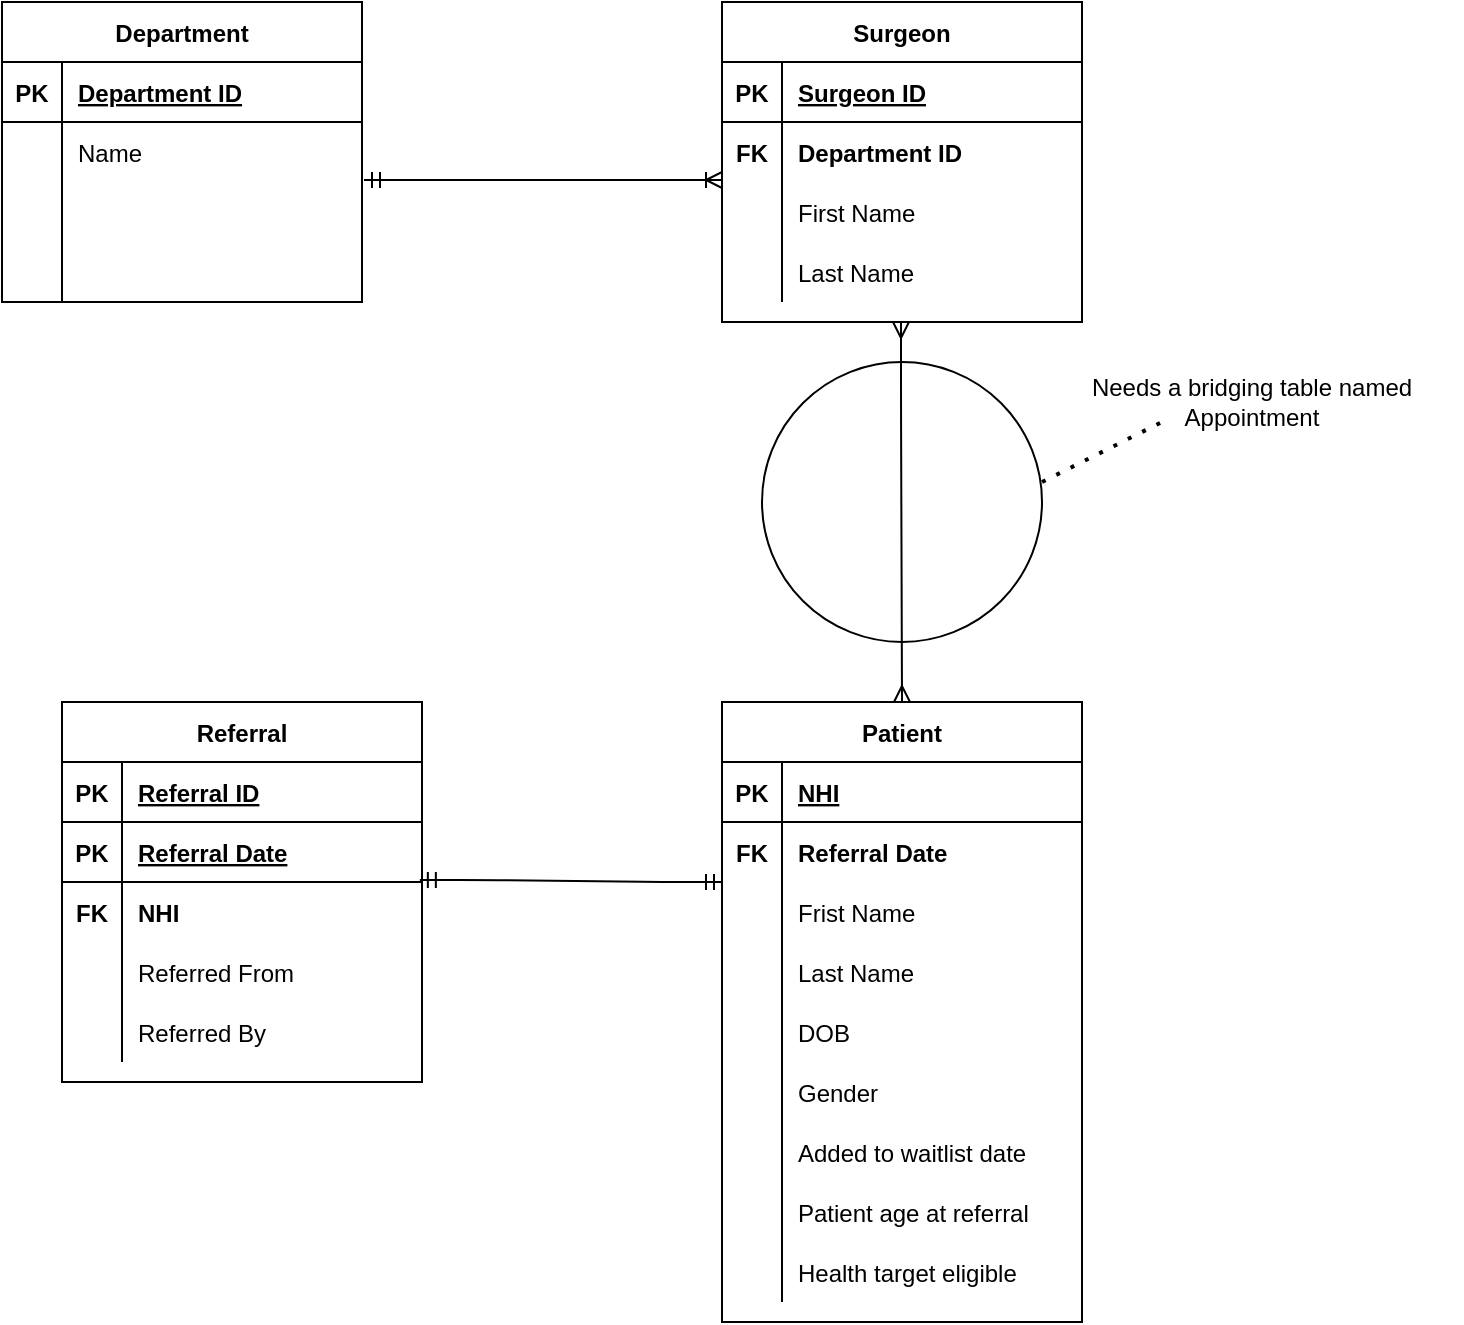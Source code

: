 <mxfile version="15.0.6" type="device" pages="5"><diagram id="R2lEEEUBdFMjLlhIrx00" name="ERD V1"><mxGraphModel dx="1422" dy="798" grid="1" gridSize="10" guides="1" tooltips="1" connect="1" arrows="1" fold="1" page="1" pageScale="1" pageWidth="850" pageHeight="1100" math="0" shadow="0" extFonts="Permanent Marker^https://fonts.googleapis.com/css?family=Permanent+Marker"><root><mxCell id="0"/><mxCell id="1" parent="0"/><mxCell id="KzdgQQcyc5s2oizY63a_-3" value="" style="ellipse;whiteSpace=wrap;html=1;aspect=fixed;shadow=0;labelBorderColor=#CC0000;noLabel=1;fontColor=none;fillColor=#FFFFFF;" vertex="1" parent="1"><mxGeometry x="500" y="240" width="140" height="140" as="geometry"/></mxCell><mxCell id="l8qqyowhqRRS3mM5qITr-1" value="Patient" style="shape=table;startSize=30;container=1;collapsible=1;childLayout=tableLayout;fixedRows=1;rowLines=0;fontStyle=1;align=center;resizeLast=1;" vertex="1" parent="1"><mxGeometry x="480" y="410" width="180" height="310" as="geometry"/></mxCell><mxCell id="l8qqyowhqRRS3mM5qITr-2" value="" style="shape=partialRectangle;collapsible=0;dropTarget=0;pointerEvents=0;fillColor=none;top=0;left=0;bottom=1;right=0;points=[[0,0.5],[1,0.5]];portConstraint=eastwest;" vertex="1" parent="l8qqyowhqRRS3mM5qITr-1"><mxGeometry y="30" width="180" height="30" as="geometry"/></mxCell><mxCell id="l8qqyowhqRRS3mM5qITr-3" value="PK" style="shape=partialRectangle;connectable=0;fillColor=none;top=0;left=0;bottom=0;right=0;fontStyle=1;overflow=hidden;" vertex="1" parent="l8qqyowhqRRS3mM5qITr-2"><mxGeometry width="30" height="30" as="geometry"/></mxCell><mxCell id="l8qqyowhqRRS3mM5qITr-4" value="NHI" style="shape=partialRectangle;connectable=0;fillColor=none;top=0;left=0;bottom=0;right=0;align=left;spacingLeft=6;fontStyle=5;overflow=hidden;" vertex="1" parent="l8qqyowhqRRS3mM5qITr-2"><mxGeometry x="30" width="150" height="30" as="geometry"/></mxCell><mxCell id="l8qqyowhqRRS3mM5qITr-5" value="" style="shape=partialRectangle;collapsible=0;dropTarget=0;pointerEvents=0;fillColor=none;top=0;left=0;bottom=0;right=0;points=[[0,0.5],[1,0.5]];portConstraint=eastwest;" vertex="1" parent="l8qqyowhqRRS3mM5qITr-1"><mxGeometry y="60" width="180" height="30" as="geometry"/></mxCell><mxCell id="l8qqyowhqRRS3mM5qITr-6" value="FK" style="shape=partialRectangle;connectable=0;fillColor=none;top=0;left=0;bottom=0;right=0;editable=1;overflow=hidden;fontStyle=1" vertex="1" parent="l8qqyowhqRRS3mM5qITr-5"><mxGeometry width="30" height="30" as="geometry"/></mxCell><mxCell id="l8qqyowhqRRS3mM5qITr-7" value="Referral Date" style="shape=partialRectangle;connectable=0;fillColor=none;top=0;left=0;bottom=0;right=0;align=left;spacingLeft=6;overflow=hidden;fontStyle=1" vertex="1" parent="l8qqyowhqRRS3mM5qITr-5"><mxGeometry x="30" width="150" height="30" as="geometry"/></mxCell><mxCell id="l8qqyowhqRRS3mM5qITr-8" value="" style="shape=partialRectangle;collapsible=0;dropTarget=0;pointerEvents=0;fillColor=none;top=0;left=0;bottom=0;right=0;points=[[0,0.5],[1,0.5]];portConstraint=eastwest;" vertex="1" parent="l8qqyowhqRRS3mM5qITr-1"><mxGeometry y="90" width="180" height="30" as="geometry"/></mxCell><mxCell id="l8qqyowhqRRS3mM5qITr-9" value="" style="shape=partialRectangle;connectable=0;fillColor=none;top=0;left=0;bottom=0;right=0;editable=1;overflow=hidden;" vertex="1" parent="l8qqyowhqRRS3mM5qITr-8"><mxGeometry width="30" height="30" as="geometry"/></mxCell><mxCell id="l8qqyowhqRRS3mM5qITr-10" value="Frist Name" style="shape=partialRectangle;connectable=0;fillColor=none;top=0;left=0;bottom=0;right=0;align=left;spacingLeft=6;overflow=hidden;" vertex="1" parent="l8qqyowhqRRS3mM5qITr-8"><mxGeometry x="30" width="150" height="30" as="geometry"/></mxCell><mxCell id="l8qqyowhqRRS3mM5qITr-11" value="" style="shape=partialRectangle;collapsible=0;dropTarget=0;pointerEvents=0;fillColor=none;top=0;left=0;bottom=0;right=0;points=[[0,0.5],[1,0.5]];portConstraint=eastwest;" vertex="1" parent="l8qqyowhqRRS3mM5qITr-1"><mxGeometry y="120" width="180" height="30" as="geometry"/></mxCell><mxCell id="l8qqyowhqRRS3mM5qITr-12" value="" style="shape=partialRectangle;connectable=0;fillColor=none;top=0;left=0;bottom=0;right=0;editable=1;overflow=hidden;" vertex="1" parent="l8qqyowhqRRS3mM5qITr-11"><mxGeometry width="30" height="30" as="geometry"/></mxCell><mxCell id="l8qqyowhqRRS3mM5qITr-13" value="Last Name" style="shape=partialRectangle;connectable=0;fillColor=none;top=0;left=0;bottom=0;right=0;align=left;spacingLeft=6;overflow=hidden;" vertex="1" parent="l8qqyowhqRRS3mM5qITr-11"><mxGeometry x="30" width="150" height="30" as="geometry"/></mxCell><mxCell id="iDwh4dqgPfodZ0xhPf8P-5" value="" style="shape=partialRectangle;collapsible=0;dropTarget=0;pointerEvents=0;fillColor=none;top=0;left=0;bottom=0;right=0;points=[[0,0.5],[1,0.5]];portConstraint=eastwest;" vertex="1" parent="l8qqyowhqRRS3mM5qITr-1"><mxGeometry y="150" width="180" height="30" as="geometry"/></mxCell><mxCell id="iDwh4dqgPfodZ0xhPf8P-6" value="" style="shape=partialRectangle;connectable=0;fillColor=none;top=0;left=0;bottom=0;right=0;editable=1;overflow=hidden;" vertex="1" parent="iDwh4dqgPfodZ0xhPf8P-5"><mxGeometry width="30" height="30" as="geometry"/></mxCell><mxCell id="iDwh4dqgPfodZ0xhPf8P-7" value="DOB" style="shape=partialRectangle;connectable=0;fillColor=none;top=0;left=0;bottom=0;right=0;align=left;spacingLeft=6;overflow=hidden;" vertex="1" parent="iDwh4dqgPfodZ0xhPf8P-5"><mxGeometry x="30" width="150" height="30" as="geometry"/></mxCell><mxCell id="iDwh4dqgPfodZ0xhPf8P-8" value="" style="shape=partialRectangle;collapsible=0;dropTarget=0;pointerEvents=0;fillColor=none;top=0;left=0;bottom=0;right=0;points=[[0,0.5],[1,0.5]];portConstraint=eastwest;" vertex="1" parent="l8qqyowhqRRS3mM5qITr-1"><mxGeometry y="180" width="180" height="30" as="geometry"/></mxCell><mxCell id="iDwh4dqgPfodZ0xhPf8P-9" value="" style="shape=partialRectangle;connectable=0;fillColor=none;top=0;left=0;bottom=0;right=0;editable=1;overflow=hidden;" vertex="1" parent="iDwh4dqgPfodZ0xhPf8P-8"><mxGeometry width="30" height="30" as="geometry"/></mxCell><mxCell id="iDwh4dqgPfodZ0xhPf8P-10" value="Gender" style="shape=partialRectangle;connectable=0;fillColor=none;top=0;left=0;bottom=0;right=0;align=left;spacingLeft=6;overflow=hidden;" vertex="1" parent="iDwh4dqgPfodZ0xhPf8P-8"><mxGeometry x="30" width="150" height="30" as="geometry"/></mxCell><mxCell id="iDwh4dqgPfodZ0xhPf8P-11" value="" style="shape=partialRectangle;collapsible=0;dropTarget=0;pointerEvents=0;fillColor=none;top=0;left=0;bottom=0;right=0;points=[[0,0.5],[1,0.5]];portConstraint=eastwest;" vertex="1" parent="l8qqyowhqRRS3mM5qITr-1"><mxGeometry y="210" width="180" height="30" as="geometry"/></mxCell><mxCell id="iDwh4dqgPfodZ0xhPf8P-12" value="" style="shape=partialRectangle;connectable=0;fillColor=none;top=0;left=0;bottom=0;right=0;editable=1;overflow=hidden;" vertex="1" parent="iDwh4dqgPfodZ0xhPf8P-11"><mxGeometry width="30" height="30" as="geometry"/></mxCell><mxCell id="iDwh4dqgPfodZ0xhPf8P-13" value="Added to waitlist date" style="shape=partialRectangle;connectable=0;fillColor=none;top=0;left=0;bottom=0;right=0;align=left;spacingLeft=6;overflow=hidden;" vertex="1" parent="iDwh4dqgPfodZ0xhPf8P-11"><mxGeometry x="30" width="150" height="30" as="geometry"/></mxCell><mxCell id="iDwh4dqgPfodZ0xhPf8P-14" value="" style="shape=partialRectangle;collapsible=0;dropTarget=0;pointerEvents=0;fillColor=none;top=0;left=0;bottom=0;right=0;points=[[0,0.5],[1,0.5]];portConstraint=eastwest;" vertex="1" parent="l8qqyowhqRRS3mM5qITr-1"><mxGeometry y="240" width="180" height="30" as="geometry"/></mxCell><mxCell id="iDwh4dqgPfodZ0xhPf8P-15" value="" style="shape=partialRectangle;connectable=0;fillColor=none;top=0;left=0;bottom=0;right=0;editable=1;overflow=hidden;" vertex="1" parent="iDwh4dqgPfodZ0xhPf8P-14"><mxGeometry width="30" height="30" as="geometry"/></mxCell><mxCell id="iDwh4dqgPfodZ0xhPf8P-16" value="Patient age at referral" style="shape=partialRectangle;connectable=0;fillColor=none;top=0;left=0;bottom=0;right=0;align=left;spacingLeft=6;overflow=hidden;" vertex="1" parent="iDwh4dqgPfodZ0xhPf8P-14"><mxGeometry x="30" width="150" height="30" as="geometry"/></mxCell><mxCell id="iDwh4dqgPfodZ0xhPf8P-19" value="" style="shape=partialRectangle;collapsible=0;dropTarget=0;pointerEvents=0;fillColor=none;top=0;left=0;bottom=0;right=0;points=[[0,0.5],[1,0.5]];portConstraint=eastwest;" vertex="1" parent="l8qqyowhqRRS3mM5qITr-1"><mxGeometry y="270" width="180" height="30" as="geometry"/></mxCell><mxCell id="iDwh4dqgPfodZ0xhPf8P-20" value="" style="shape=partialRectangle;connectable=0;fillColor=none;top=0;left=0;bottom=0;right=0;editable=1;overflow=hidden;" vertex="1" parent="iDwh4dqgPfodZ0xhPf8P-19"><mxGeometry width="30" height="30" as="geometry"/></mxCell><mxCell id="iDwh4dqgPfodZ0xhPf8P-21" value="Health target eligible" style="shape=partialRectangle;connectable=0;fillColor=none;top=0;left=0;bottom=0;right=0;align=left;spacingLeft=6;overflow=hidden;" vertex="1" parent="iDwh4dqgPfodZ0xhPf8P-19"><mxGeometry x="30" width="150" height="30" as="geometry"/></mxCell><mxCell id="l8qqyowhqRRS3mM5qITr-14" value="Surgeon" style="shape=table;startSize=30;container=1;collapsible=1;childLayout=tableLayout;fixedRows=1;rowLines=0;fontStyle=1;align=center;resizeLast=1;" vertex="1" parent="1"><mxGeometry x="480" y="60" width="180" height="160" as="geometry"/></mxCell><mxCell id="l8qqyowhqRRS3mM5qITr-15" value="" style="shape=partialRectangle;collapsible=0;dropTarget=0;pointerEvents=0;fillColor=none;top=0;left=0;bottom=1;right=0;points=[[0,0.5],[1,0.5]];portConstraint=eastwest;" vertex="1" parent="l8qqyowhqRRS3mM5qITr-14"><mxGeometry y="30" width="180" height="30" as="geometry"/></mxCell><mxCell id="l8qqyowhqRRS3mM5qITr-16" value="PK" style="shape=partialRectangle;connectable=0;fillColor=none;top=0;left=0;bottom=0;right=0;fontStyle=1;overflow=hidden;" vertex="1" parent="l8qqyowhqRRS3mM5qITr-15"><mxGeometry width="30" height="30" as="geometry"/></mxCell><mxCell id="l8qqyowhqRRS3mM5qITr-17" value="Surgeon ID" style="shape=partialRectangle;connectable=0;fillColor=none;top=0;left=0;bottom=0;right=0;align=left;spacingLeft=6;fontStyle=5;overflow=hidden;" vertex="1" parent="l8qqyowhqRRS3mM5qITr-15"><mxGeometry x="30" width="150" height="30" as="geometry"/></mxCell><mxCell id="l8qqyowhqRRS3mM5qITr-18" value="" style="shape=partialRectangle;collapsible=0;dropTarget=0;pointerEvents=0;fillColor=none;top=0;left=0;bottom=0;right=0;points=[[0,0.5],[1,0.5]];portConstraint=eastwest;" vertex="1" parent="l8qqyowhqRRS3mM5qITr-14"><mxGeometry y="60" width="180" height="30" as="geometry"/></mxCell><mxCell id="l8qqyowhqRRS3mM5qITr-19" value="FK" style="shape=partialRectangle;connectable=0;fillColor=none;top=0;left=0;bottom=0;right=0;editable=1;overflow=hidden;fontStyle=1" vertex="1" parent="l8qqyowhqRRS3mM5qITr-18"><mxGeometry width="30" height="30" as="geometry"/></mxCell><mxCell id="l8qqyowhqRRS3mM5qITr-20" value="Department ID" style="shape=partialRectangle;connectable=0;fillColor=none;top=0;left=0;bottom=0;right=0;align=left;spacingLeft=6;overflow=hidden;fontStyle=1" vertex="1" parent="l8qqyowhqRRS3mM5qITr-18"><mxGeometry x="30" width="150" height="30" as="geometry"/></mxCell><mxCell id="l8qqyowhqRRS3mM5qITr-21" value="" style="shape=partialRectangle;collapsible=0;dropTarget=0;pointerEvents=0;fillColor=none;top=0;left=0;bottom=0;right=0;points=[[0,0.5],[1,0.5]];portConstraint=eastwest;" vertex="1" parent="l8qqyowhqRRS3mM5qITr-14"><mxGeometry y="90" width="180" height="30" as="geometry"/></mxCell><mxCell id="l8qqyowhqRRS3mM5qITr-22" value="" style="shape=partialRectangle;connectable=0;fillColor=none;top=0;left=0;bottom=0;right=0;editable=1;overflow=hidden;" vertex="1" parent="l8qqyowhqRRS3mM5qITr-21"><mxGeometry width="30" height="30" as="geometry"/></mxCell><mxCell id="l8qqyowhqRRS3mM5qITr-23" value="First Name" style="shape=partialRectangle;connectable=0;fillColor=none;top=0;left=0;bottom=0;right=0;align=left;spacingLeft=6;overflow=hidden;" vertex="1" parent="l8qqyowhqRRS3mM5qITr-21"><mxGeometry x="30" width="150" height="30" as="geometry"/></mxCell><mxCell id="l8qqyowhqRRS3mM5qITr-24" value="" style="shape=partialRectangle;collapsible=0;dropTarget=0;pointerEvents=0;fillColor=none;top=0;left=0;bottom=0;right=0;points=[[0,0.5],[1,0.5]];portConstraint=eastwest;" vertex="1" parent="l8qqyowhqRRS3mM5qITr-14"><mxGeometry y="120" width="180" height="30" as="geometry"/></mxCell><mxCell id="l8qqyowhqRRS3mM5qITr-25" value="" style="shape=partialRectangle;connectable=0;fillColor=none;top=0;left=0;bottom=0;right=0;editable=1;overflow=hidden;" vertex="1" parent="l8qqyowhqRRS3mM5qITr-24"><mxGeometry width="30" height="30" as="geometry"/></mxCell><mxCell id="l8qqyowhqRRS3mM5qITr-26" value="Last Name" style="shape=partialRectangle;connectable=0;fillColor=none;top=0;left=0;bottom=0;right=0;align=left;spacingLeft=6;overflow=hidden;" vertex="1" parent="l8qqyowhqRRS3mM5qITr-24"><mxGeometry x="30" width="150" height="30" as="geometry"/></mxCell><mxCell id="l8qqyowhqRRS3mM5qITr-27" value="Referral" style="shape=table;startSize=30;container=1;collapsible=1;childLayout=tableLayout;fixedRows=1;rowLines=0;fontStyle=1;align=center;resizeLast=1;" vertex="1" parent="1"><mxGeometry x="150" y="410" width="180" height="190" as="geometry"/></mxCell><mxCell id="l8qqyowhqRRS3mM5qITr-28" value="" style="shape=partialRectangle;collapsible=0;dropTarget=0;pointerEvents=0;fillColor=none;top=0;left=0;bottom=1;right=0;points=[[0,0.5],[1,0.5]];portConstraint=eastwest;" vertex="1" parent="l8qqyowhqRRS3mM5qITr-27"><mxGeometry y="30" width="180" height="30" as="geometry"/></mxCell><mxCell id="l8qqyowhqRRS3mM5qITr-29" value="PK" style="shape=partialRectangle;connectable=0;fillColor=none;top=0;left=0;bottom=0;right=0;fontStyle=1;overflow=hidden;" vertex="1" parent="l8qqyowhqRRS3mM5qITr-28"><mxGeometry width="30" height="30" as="geometry"/></mxCell><mxCell id="l8qqyowhqRRS3mM5qITr-30" value="Referral ID" style="shape=partialRectangle;connectable=0;fillColor=none;top=0;left=0;bottom=0;right=0;align=left;spacingLeft=6;fontStyle=5;overflow=hidden;" vertex="1" parent="l8qqyowhqRRS3mM5qITr-28"><mxGeometry x="30" width="150" height="30" as="geometry"/></mxCell><mxCell id="l8qqyowhqRRS3mM5qITr-67" value="" style="shape=partialRectangle;collapsible=0;dropTarget=0;pointerEvents=0;fillColor=none;top=0;left=0;bottom=1;right=0;points=[[0,0.5],[1,0.5]];portConstraint=eastwest;" vertex="1" parent="l8qqyowhqRRS3mM5qITr-27"><mxGeometry y="60" width="180" height="30" as="geometry"/></mxCell><mxCell id="l8qqyowhqRRS3mM5qITr-68" value="PK" style="shape=partialRectangle;connectable=0;fillColor=none;top=0;left=0;bottom=0;right=0;fontStyle=1;overflow=hidden;" vertex="1" parent="l8qqyowhqRRS3mM5qITr-67"><mxGeometry width="30" height="30" as="geometry"/></mxCell><mxCell id="l8qqyowhqRRS3mM5qITr-69" value="Referral Date" style="shape=partialRectangle;connectable=0;fillColor=none;top=0;left=0;bottom=0;right=0;align=left;spacingLeft=6;fontStyle=5;overflow=hidden;" vertex="1" parent="l8qqyowhqRRS3mM5qITr-67"><mxGeometry x="30" width="150" height="30" as="geometry"/></mxCell><mxCell id="l8qqyowhqRRS3mM5qITr-31" value="" style="shape=partialRectangle;collapsible=0;dropTarget=0;pointerEvents=0;fillColor=none;top=0;left=0;bottom=0;right=0;points=[[0,0.5],[1,0.5]];portConstraint=eastwest;" vertex="1" parent="l8qqyowhqRRS3mM5qITr-27"><mxGeometry y="90" width="180" height="30" as="geometry"/></mxCell><mxCell id="l8qqyowhqRRS3mM5qITr-32" value="FK" style="shape=partialRectangle;connectable=0;fillColor=none;top=0;left=0;bottom=0;right=0;editable=1;overflow=hidden;fontStyle=1" vertex="1" parent="l8qqyowhqRRS3mM5qITr-31"><mxGeometry width="30" height="30" as="geometry"/></mxCell><mxCell id="l8qqyowhqRRS3mM5qITr-33" value="NHI" style="shape=partialRectangle;connectable=0;fillColor=none;top=0;left=0;bottom=0;right=0;align=left;spacingLeft=6;overflow=hidden;fontStyle=1" vertex="1" parent="l8qqyowhqRRS3mM5qITr-31"><mxGeometry x="30" width="150" height="30" as="geometry"/></mxCell><mxCell id="l8qqyowhqRRS3mM5qITr-34" value="" style="shape=partialRectangle;collapsible=0;dropTarget=0;pointerEvents=0;fillColor=none;top=0;left=0;bottom=0;right=0;points=[[0,0.5],[1,0.5]];portConstraint=eastwest;" vertex="1" parent="l8qqyowhqRRS3mM5qITr-27"><mxGeometry y="120" width="180" height="30" as="geometry"/></mxCell><mxCell id="l8qqyowhqRRS3mM5qITr-35" value="" style="shape=partialRectangle;connectable=0;fillColor=none;top=0;left=0;bottom=0;right=0;editable=1;overflow=hidden;" vertex="1" parent="l8qqyowhqRRS3mM5qITr-34"><mxGeometry width="30" height="30" as="geometry"/></mxCell><mxCell id="l8qqyowhqRRS3mM5qITr-36" value="Referred From" style="shape=partialRectangle;connectable=0;fillColor=none;top=0;left=0;bottom=0;right=0;align=left;spacingLeft=6;overflow=hidden;" vertex="1" parent="l8qqyowhqRRS3mM5qITr-34"><mxGeometry x="30" width="150" height="30" as="geometry"/></mxCell><mxCell id="l8qqyowhqRRS3mM5qITr-37" value="" style="shape=partialRectangle;collapsible=0;dropTarget=0;pointerEvents=0;fillColor=none;top=0;left=0;bottom=0;right=0;points=[[0,0.5],[1,0.5]];portConstraint=eastwest;" vertex="1" parent="l8qqyowhqRRS3mM5qITr-27"><mxGeometry y="150" width="180" height="30" as="geometry"/></mxCell><mxCell id="l8qqyowhqRRS3mM5qITr-38" value="" style="shape=partialRectangle;connectable=0;fillColor=none;top=0;left=0;bottom=0;right=0;editable=1;overflow=hidden;" vertex="1" parent="l8qqyowhqRRS3mM5qITr-37"><mxGeometry width="30" height="30" as="geometry"/></mxCell><mxCell id="l8qqyowhqRRS3mM5qITr-39" value="Referred By" style="shape=partialRectangle;connectable=0;fillColor=none;top=0;left=0;bottom=0;right=0;align=left;spacingLeft=6;overflow=hidden;" vertex="1" parent="l8qqyowhqRRS3mM5qITr-37"><mxGeometry x="30" width="150" height="30" as="geometry"/></mxCell><mxCell id="l8qqyowhqRRS3mM5qITr-53" value="Department" style="shape=table;startSize=30;container=1;collapsible=1;childLayout=tableLayout;fixedRows=1;rowLines=0;fontStyle=1;align=center;resizeLast=1;" vertex="1" parent="1"><mxGeometry x="120" y="60" width="180" height="150" as="geometry"/></mxCell><mxCell id="l8qqyowhqRRS3mM5qITr-54" value="" style="shape=partialRectangle;collapsible=0;dropTarget=0;pointerEvents=0;fillColor=none;top=0;left=0;bottom=1;right=0;points=[[0,0.5],[1,0.5]];portConstraint=eastwest;" vertex="1" parent="l8qqyowhqRRS3mM5qITr-53"><mxGeometry y="30" width="180" height="30" as="geometry"/></mxCell><mxCell id="l8qqyowhqRRS3mM5qITr-55" value="PK" style="shape=partialRectangle;connectable=0;fillColor=none;top=0;left=0;bottom=0;right=0;fontStyle=1;overflow=hidden;" vertex="1" parent="l8qqyowhqRRS3mM5qITr-54"><mxGeometry width="30" height="30" as="geometry"/></mxCell><mxCell id="l8qqyowhqRRS3mM5qITr-56" value="Department ID" style="shape=partialRectangle;connectable=0;fillColor=none;top=0;left=0;bottom=0;right=0;align=left;spacingLeft=6;fontStyle=5;overflow=hidden;" vertex="1" parent="l8qqyowhqRRS3mM5qITr-54"><mxGeometry x="30" width="150" height="30" as="geometry"/></mxCell><mxCell id="l8qqyowhqRRS3mM5qITr-57" value="" style="shape=partialRectangle;collapsible=0;dropTarget=0;pointerEvents=0;fillColor=none;top=0;left=0;bottom=0;right=0;points=[[0,0.5],[1,0.5]];portConstraint=eastwest;" vertex="1" parent="l8qqyowhqRRS3mM5qITr-53"><mxGeometry y="60" width="180" height="30" as="geometry"/></mxCell><mxCell id="l8qqyowhqRRS3mM5qITr-58" value="" style="shape=partialRectangle;connectable=0;fillColor=none;top=0;left=0;bottom=0;right=0;editable=1;overflow=hidden;" vertex="1" parent="l8qqyowhqRRS3mM5qITr-57"><mxGeometry width="30" height="30" as="geometry"/></mxCell><mxCell id="l8qqyowhqRRS3mM5qITr-59" value="Name" style="shape=partialRectangle;connectable=0;fillColor=none;top=0;left=0;bottom=0;right=0;align=left;spacingLeft=6;overflow=hidden;" vertex="1" parent="l8qqyowhqRRS3mM5qITr-57"><mxGeometry x="30" width="150" height="30" as="geometry"/></mxCell><mxCell id="l8qqyowhqRRS3mM5qITr-60" value="" style="shape=partialRectangle;collapsible=0;dropTarget=0;pointerEvents=0;fillColor=none;top=0;left=0;bottom=0;right=0;points=[[0,0.5],[1,0.5]];portConstraint=eastwest;" vertex="1" parent="l8qqyowhqRRS3mM5qITr-53"><mxGeometry y="90" width="180" height="30" as="geometry"/></mxCell><mxCell id="l8qqyowhqRRS3mM5qITr-61" value="" style="shape=partialRectangle;connectable=0;fillColor=none;top=0;left=0;bottom=0;right=0;editable=1;overflow=hidden;" vertex="1" parent="l8qqyowhqRRS3mM5qITr-60"><mxGeometry width="30" height="30" as="geometry"/></mxCell><mxCell id="l8qqyowhqRRS3mM5qITr-62" value="" style="shape=partialRectangle;connectable=0;fillColor=none;top=0;left=0;bottom=0;right=0;align=left;spacingLeft=6;overflow=hidden;" vertex="1" parent="l8qqyowhqRRS3mM5qITr-60"><mxGeometry x="30" width="150" height="30" as="geometry"/></mxCell><mxCell id="l8qqyowhqRRS3mM5qITr-63" value="" style="shape=partialRectangle;collapsible=0;dropTarget=0;pointerEvents=0;fillColor=none;top=0;left=0;bottom=0;right=0;points=[[0,0.5],[1,0.5]];portConstraint=eastwest;" vertex="1" parent="l8qqyowhqRRS3mM5qITr-53"><mxGeometry y="120" width="180" height="30" as="geometry"/></mxCell><mxCell id="l8qqyowhqRRS3mM5qITr-64" value="" style="shape=partialRectangle;connectable=0;fillColor=none;top=0;left=0;bottom=0;right=0;editable=1;overflow=hidden;" vertex="1" parent="l8qqyowhqRRS3mM5qITr-63"><mxGeometry width="30" height="30" as="geometry"/></mxCell><mxCell id="l8qqyowhqRRS3mM5qITr-65" value="" style="shape=partialRectangle;connectable=0;fillColor=none;top=0;left=0;bottom=0;right=0;align=left;spacingLeft=6;overflow=hidden;" vertex="1" parent="l8qqyowhqRRS3mM5qITr-63"><mxGeometry x="30" width="150" height="30" as="geometry"/></mxCell><mxCell id="l8qqyowhqRRS3mM5qITr-66" value="" style="edgeStyle=entityRelationEdgeStyle;fontSize=12;html=1;endArrow=ERoneToMany;startArrow=ERmandOne;" edge="1" parent="1"><mxGeometry width="100" height="100" relative="1" as="geometry"><mxPoint x="301" y="149" as="sourcePoint"/><mxPoint x="480" y="149" as="targetPoint"/></mxGeometry></mxCell><mxCell id="iDwh4dqgPfodZ0xhPf8P-4" value="" style="edgeStyle=entityRelationEdgeStyle;fontSize=12;html=1;endArrow=ERmandOne;startArrow=ERmandOne;exitX=0.994;exitY=-0.033;exitDx=0;exitDy=0;exitPerimeter=0;" edge="1" parent="1" source="l8qqyowhqRRS3mM5qITr-31"><mxGeometry width="100" height="100" relative="1" as="geometry"><mxPoint x="370" y="500" as="sourcePoint"/><mxPoint x="480" y="500" as="targetPoint"/></mxGeometry></mxCell><mxCell id="KzdgQQcyc5s2oizY63a_-1" value="" style="fontSize=12;html=1;endArrow=ERmany;startArrow=ERmany;entryX=0.5;entryY=0;entryDx=0;entryDy=0;" edge="1" parent="1" target="l8qqyowhqRRS3mM5qITr-1"><mxGeometry width="100" height="100" relative="1" as="geometry"><mxPoint x="569.5" y="220" as="sourcePoint"/><mxPoint x="569.5" y="310" as="targetPoint"/><Array as="points"><mxPoint x="569.5" y="260"/></Array></mxGeometry></mxCell><mxCell id="KzdgQQcyc5s2oizY63a_-4" value="" style="endArrow=none;dashed=1;html=1;dashPattern=1 3;strokeWidth=2;fontColor=none;" edge="1" parent="1"><mxGeometry width="50" height="50" relative="1" as="geometry"><mxPoint x="640" y="300" as="sourcePoint"/><mxPoint x="700" y="270" as="targetPoint"/></mxGeometry></mxCell><mxCell id="KzdgQQcyc5s2oizY63a_-5" value="Needs a bridging table named Appointment" style="text;html=1;strokeColor=none;fillColor=none;align=center;verticalAlign=middle;whiteSpace=wrap;rounded=0;shadow=0;fontColor=none;" vertex="1" parent="1"><mxGeometry x="640" y="250" width="210" height="20" as="geometry"/></mxCell></root></mxGraphModel></diagram><diagram name="ERD V2" id="r4e_LVWwdzqVMmc6gRg2"><mxGraphModel dx="1422" dy="798" grid="1" gridSize="10" guides="1" tooltips="1" connect="1" arrows="1" fold="1" page="1" pageScale="1" pageWidth="850" pageHeight="1100" math="0" shadow="0" extFonts="Permanent Marker^https://fonts.googleapis.com/css?family=Permanent+Marker"><root><mxCell id="APOlYqwzGOEJCbGrq0QQ-0"/><mxCell id="APOlYqwzGOEJCbGrq0QQ-1" parent="APOlYqwzGOEJCbGrq0QQ-0"/><mxCell id="APOlYqwzGOEJCbGrq0QQ-2" value="Patient" style="shape=table;startSize=30;container=1;collapsible=1;childLayout=tableLayout;fixedRows=1;rowLines=0;fontStyle=1;align=center;resizeLast=1;" vertex="1" parent="APOlYqwzGOEJCbGrq0QQ-1"><mxGeometry x="480" y="670" width="180" height="310" as="geometry"/></mxCell><mxCell id="APOlYqwzGOEJCbGrq0QQ-3" value="" style="shape=partialRectangle;collapsible=0;dropTarget=0;pointerEvents=0;fillColor=none;top=0;left=0;bottom=1;right=0;points=[[0,0.5],[1,0.5]];portConstraint=eastwest;" vertex="1" parent="APOlYqwzGOEJCbGrq0QQ-2"><mxGeometry y="30" width="180" height="30" as="geometry"/></mxCell><mxCell id="APOlYqwzGOEJCbGrq0QQ-4" value="PK" style="shape=partialRectangle;connectable=0;fillColor=none;top=0;left=0;bottom=0;right=0;fontStyle=1;overflow=hidden;" vertex="1" parent="APOlYqwzGOEJCbGrq0QQ-3"><mxGeometry width="30" height="30" as="geometry"/></mxCell><mxCell id="APOlYqwzGOEJCbGrq0QQ-5" value="NHI" style="shape=partialRectangle;connectable=0;fillColor=none;top=0;left=0;bottom=0;right=0;align=left;spacingLeft=6;fontStyle=5;overflow=hidden;" vertex="1" parent="APOlYqwzGOEJCbGrq0QQ-3"><mxGeometry x="30" width="150" height="30" as="geometry"/></mxCell><mxCell id="APOlYqwzGOEJCbGrq0QQ-6" value="" style="shape=partialRectangle;collapsible=0;dropTarget=0;pointerEvents=0;fillColor=none;top=0;left=0;bottom=0;right=0;points=[[0,0.5],[1,0.5]];portConstraint=eastwest;" vertex="1" parent="APOlYqwzGOEJCbGrq0QQ-2"><mxGeometry y="60" width="180" height="30" as="geometry"/></mxCell><mxCell id="APOlYqwzGOEJCbGrq0QQ-7" value="FK" style="shape=partialRectangle;connectable=0;fillColor=none;top=0;left=0;bottom=0;right=0;editable=1;overflow=hidden;fontStyle=1" vertex="1" parent="APOlYqwzGOEJCbGrq0QQ-6"><mxGeometry width="30" height="30" as="geometry"/></mxCell><mxCell id="APOlYqwzGOEJCbGrq0QQ-8" value="Referral Date" style="shape=partialRectangle;connectable=0;fillColor=none;top=0;left=0;bottom=0;right=0;align=left;spacingLeft=6;overflow=hidden;fontStyle=1" vertex="1" parent="APOlYqwzGOEJCbGrq0QQ-6"><mxGeometry x="30" width="150" height="30" as="geometry"/></mxCell><mxCell id="APOlYqwzGOEJCbGrq0QQ-9" value="" style="shape=partialRectangle;collapsible=0;dropTarget=0;pointerEvents=0;fillColor=none;top=0;left=0;bottom=0;right=0;points=[[0,0.5],[1,0.5]];portConstraint=eastwest;" vertex="1" parent="APOlYqwzGOEJCbGrq0QQ-2"><mxGeometry y="90" width="180" height="30" as="geometry"/></mxCell><mxCell id="APOlYqwzGOEJCbGrq0QQ-10" value="" style="shape=partialRectangle;connectable=0;fillColor=none;top=0;left=0;bottom=0;right=0;editable=1;overflow=hidden;" vertex="1" parent="APOlYqwzGOEJCbGrq0QQ-9"><mxGeometry width="30" height="30" as="geometry"/></mxCell><mxCell id="APOlYqwzGOEJCbGrq0QQ-11" value="First Name" style="shape=partialRectangle;connectable=0;fillColor=none;top=0;left=0;bottom=0;right=0;align=left;spacingLeft=6;overflow=hidden;" vertex="1" parent="APOlYqwzGOEJCbGrq0QQ-9"><mxGeometry x="30" width="150" height="30" as="geometry"/></mxCell><mxCell id="APOlYqwzGOEJCbGrq0QQ-12" value="" style="shape=partialRectangle;collapsible=0;dropTarget=0;pointerEvents=0;fillColor=none;top=0;left=0;bottom=0;right=0;points=[[0,0.5],[1,0.5]];portConstraint=eastwest;" vertex="1" parent="APOlYqwzGOEJCbGrq0QQ-2"><mxGeometry y="120" width="180" height="30" as="geometry"/></mxCell><mxCell id="APOlYqwzGOEJCbGrq0QQ-13" value="" style="shape=partialRectangle;connectable=0;fillColor=none;top=0;left=0;bottom=0;right=0;editable=1;overflow=hidden;" vertex="1" parent="APOlYqwzGOEJCbGrq0QQ-12"><mxGeometry width="30" height="30" as="geometry"/></mxCell><mxCell id="APOlYqwzGOEJCbGrq0QQ-14" value="Last Name" style="shape=partialRectangle;connectable=0;fillColor=none;top=0;left=0;bottom=0;right=0;align=left;spacingLeft=6;overflow=hidden;" vertex="1" parent="APOlYqwzGOEJCbGrq0QQ-12"><mxGeometry x="30" width="150" height="30" as="geometry"/></mxCell><mxCell id="APOlYqwzGOEJCbGrq0QQ-15" value="" style="shape=partialRectangle;collapsible=0;dropTarget=0;pointerEvents=0;fillColor=none;top=0;left=0;bottom=0;right=0;points=[[0,0.5],[1,0.5]];portConstraint=eastwest;" vertex="1" parent="APOlYqwzGOEJCbGrq0QQ-2"><mxGeometry y="150" width="180" height="30" as="geometry"/></mxCell><mxCell id="APOlYqwzGOEJCbGrq0QQ-16" value="" style="shape=partialRectangle;connectable=0;fillColor=none;top=0;left=0;bottom=0;right=0;editable=1;overflow=hidden;" vertex="1" parent="APOlYqwzGOEJCbGrq0QQ-15"><mxGeometry width="30" height="30" as="geometry"/></mxCell><mxCell id="APOlYqwzGOEJCbGrq0QQ-17" value="DOB" style="shape=partialRectangle;connectable=0;fillColor=none;top=0;left=0;bottom=0;right=0;align=left;spacingLeft=6;overflow=hidden;" vertex="1" parent="APOlYqwzGOEJCbGrq0QQ-15"><mxGeometry x="30" width="150" height="30" as="geometry"/></mxCell><mxCell id="APOlYqwzGOEJCbGrq0QQ-18" value="" style="shape=partialRectangle;collapsible=0;dropTarget=0;pointerEvents=0;fillColor=none;top=0;left=0;bottom=0;right=0;points=[[0,0.5],[1,0.5]];portConstraint=eastwest;" vertex="1" parent="APOlYqwzGOEJCbGrq0QQ-2"><mxGeometry y="180" width="180" height="30" as="geometry"/></mxCell><mxCell id="APOlYqwzGOEJCbGrq0QQ-19" value="" style="shape=partialRectangle;connectable=0;fillColor=none;top=0;left=0;bottom=0;right=0;editable=1;overflow=hidden;" vertex="1" parent="APOlYqwzGOEJCbGrq0QQ-18"><mxGeometry width="30" height="30" as="geometry"/></mxCell><mxCell id="APOlYqwzGOEJCbGrq0QQ-20" value="Gender" style="shape=partialRectangle;connectable=0;fillColor=none;top=0;left=0;bottom=0;right=0;align=left;spacingLeft=6;overflow=hidden;" vertex="1" parent="APOlYqwzGOEJCbGrq0QQ-18"><mxGeometry x="30" width="150" height="30" as="geometry"/></mxCell><mxCell id="APOlYqwzGOEJCbGrq0QQ-21" value="" style="shape=partialRectangle;collapsible=0;dropTarget=0;pointerEvents=0;fillColor=none;top=0;left=0;bottom=0;right=0;points=[[0,0.5],[1,0.5]];portConstraint=eastwest;" vertex="1" parent="APOlYqwzGOEJCbGrq0QQ-2"><mxGeometry y="210" width="180" height="30" as="geometry"/></mxCell><mxCell id="APOlYqwzGOEJCbGrq0QQ-22" value="" style="shape=partialRectangle;connectable=0;fillColor=none;top=0;left=0;bottom=0;right=0;editable=1;overflow=hidden;" vertex="1" parent="APOlYqwzGOEJCbGrq0QQ-21"><mxGeometry width="30" height="30" as="geometry"/></mxCell><mxCell id="APOlYqwzGOEJCbGrq0QQ-23" value="Added to waitlist date" style="shape=partialRectangle;connectable=0;fillColor=none;top=0;left=0;bottom=0;right=0;align=left;spacingLeft=6;overflow=hidden;" vertex="1" parent="APOlYqwzGOEJCbGrq0QQ-21"><mxGeometry x="30" width="150" height="30" as="geometry"/></mxCell><mxCell id="APOlYqwzGOEJCbGrq0QQ-24" value="" style="shape=partialRectangle;collapsible=0;dropTarget=0;pointerEvents=0;fillColor=none;top=0;left=0;bottom=0;right=0;points=[[0,0.5],[1,0.5]];portConstraint=eastwest;" vertex="1" parent="APOlYqwzGOEJCbGrq0QQ-2"><mxGeometry y="240" width="180" height="30" as="geometry"/></mxCell><mxCell id="APOlYqwzGOEJCbGrq0QQ-25" value="" style="shape=partialRectangle;connectable=0;fillColor=none;top=0;left=0;bottom=0;right=0;editable=1;overflow=hidden;" vertex="1" parent="APOlYqwzGOEJCbGrq0QQ-24"><mxGeometry width="30" height="30" as="geometry"/></mxCell><mxCell id="APOlYqwzGOEJCbGrq0QQ-26" value="Patient age at referral" style="shape=partialRectangle;connectable=0;fillColor=none;top=0;left=0;bottom=0;right=0;align=left;spacingLeft=6;overflow=hidden;" vertex="1" parent="APOlYqwzGOEJCbGrq0QQ-24"><mxGeometry x="30" width="150" height="30" as="geometry"/></mxCell><mxCell id="APOlYqwzGOEJCbGrq0QQ-27" value="" style="shape=partialRectangle;collapsible=0;dropTarget=0;pointerEvents=0;fillColor=none;top=0;left=0;bottom=0;right=0;points=[[0,0.5],[1,0.5]];portConstraint=eastwest;" vertex="1" parent="APOlYqwzGOEJCbGrq0QQ-2"><mxGeometry y="270" width="180" height="30" as="geometry"/></mxCell><mxCell id="APOlYqwzGOEJCbGrq0QQ-28" value="" style="shape=partialRectangle;connectable=0;fillColor=none;top=0;left=0;bottom=0;right=0;editable=1;overflow=hidden;" vertex="1" parent="APOlYqwzGOEJCbGrq0QQ-27"><mxGeometry width="30" height="30" as="geometry"/></mxCell><mxCell id="APOlYqwzGOEJCbGrq0QQ-29" value="Health target eligible" style="shape=partialRectangle;connectable=0;fillColor=none;top=0;left=0;bottom=0;right=0;align=left;spacingLeft=6;overflow=hidden;" vertex="1" parent="APOlYqwzGOEJCbGrq0QQ-27"><mxGeometry x="30" width="150" height="30" as="geometry"/></mxCell><mxCell id="APOlYqwzGOEJCbGrq0QQ-30" value="Surgeon" style="shape=table;startSize=30;container=1;collapsible=1;childLayout=tableLayout;fixedRows=1;rowLines=0;fontStyle=1;align=center;resizeLast=1;" vertex="1" parent="APOlYqwzGOEJCbGrq0QQ-1"><mxGeometry x="480" y="60" width="180" height="160" as="geometry"/></mxCell><mxCell id="APOlYqwzGOEJCbGrq0QQ-31" value="" style="shape=partialRectangle;collapsible=0;dropTarget=0;pointerEvents=0;fillColor=none;top=0;left=0;bottom=1;right=0;points=[[0,0.5],[1,0.5]];portConstraint=eastwest;" vertex="1" parent="APOlYqwzGOEJCbGrq0QQ-30"><mxGeometry y="30" width="180" height="30" as="geometry"/></mxCell><mxCell id="APOlYqwzGOEJCbGrq0QQ-32" value="PK" style="shape=partialRectangle;connectable=0;fillColor=none;top=0;left=0;bottom=0;right=0;fontStyle=1;overflow=hidden;" vertex="1" parent="APOlYqwzGOEJCbGrq0QQ-31"><mxGeometry width="30" height="30" as="geometry"/></mxCell><mxCell id="APOlYqwzGOEJCbGrq0QQ-33" value="Surgeon ID" style="shape=partialRectangle;connectable=0;fillColor=none;top=0;left=0;bottom=0;right=0;align=left;spacingLeft=6;fontStyle=5;overflow=hidden;" vertex="1" parent="APOlYqwzGOEJCbGrq0QQ-31"><mxGeometry x="30" width="150" height="30" as="geometry"/></mxCell><mxCell id="APOlYqwzGOEJCbGrq0QQ-34" value="" style="shape=partialRectangle;collapsible=0;dropTarget=0;pointerEvents=0;fillColor=none;top=0;left=0;bottom=0;right=0;points=[[0,0.5],[1,0.5]];portConstraint=eastwest;" vertex="1" parent="APOlYqwzGOEJCbGrq0QQ-30"><mxGeometry y="60" width="180" height="30" as="geometry"/></mxCell><mxCell id="APOlYqwzGOEJCbGrq0QQ-35" value="FK" style="shape=partialRectangle;connectable=0;fillColor=none;top=0;left=0;bottom=0;right=0;editable=1;overflow=hidden;fontStyle=1" vertex="1" parent="APOlYqwzGOEJCbGrq0QQ-34"><mxGeometry width="30" height="30" as="geometry"/></mxCell><mxCell id="APOlYqwzGOEJCbGrq0QQ-36" value="Department ID" style="shape=partialRectangle;connectable=0;fillColor=none;top=0;left=0;bottom=0;right=0;align=left;spacingLeft=6;overflow=hidden;fontStyle=1" vertex="1" parent="APOlYqwzGOEJCbGrq0QQ-34"><mxGeometry x="30" width="150" height="30" as="geometry"/></mxCell><mxCell id="APOlYqwzGOEJCbGrq0QQ-37" value="" style="shape=partialRectangle;collapsible=0;dropTarget=0;pointerEvents=0;fillColor=none;top=0;left=0;bottom=0;right=0;points=[[0,0.5],[1,0.5]];portConstraint=eastwest;" vertex="1" parent="APOlYqwzGOEJCbGrq0QQ-30"><mxGeometry y="90" width="180" height="30" as="geometry"/></mxCell><mxCell id="APOlYqwzGOEJCbGrq0QQ-38" value="" style="shape=partialRectangle;connectable=0;fillColor=none;top=0;left=0;bottom=0;right=0;editable=1;overflow=hidden;" vertex="1" parent="APOlYqwzGOEJCbGrq0QQ-37"><mxGeometry width="30" height="30" as="geometry"/></mxCell><mxCell id="APOlYqwzGOEJCbGrq0QQ-39" value="First Name" style="shape=partialRectangle;connectable=0;fillColor=none;top=0;left=0;bottom=0;right=0;align=left;spacingLeft=6;overflow=hidden;" vertex="1" parent="APOlYqwzGOEJCbGrq0QQ-37"><mxGeometry x="30" width="150" height="30" as="geometry"/></mxCell><mxCell id="APOlYqwzGOEJCbGrq0QQ-40" value="" style="shape=partialRectangle;collapsible=0;dropTarget=0;pointerEvents=0;fillColor=none;top=0;left=0;bottom=0;right=0;points=[[0,0.5],[1,0.5]];portConstraint=eastwest;" vertex="1" parent="APOlYqwzGOEJCbGrq0QQ-30"><mxGeometry y="120" width="180" height="30" as="geometry"/></mxCell><mxCell id="APOlYqwzGOEJCbGrq0QQ-41" value="" style="shape=partialRectangle;connectable=0;fillColor=none;top=0;left=0;bottom=0;right=0;editable=1;overflow=hidden;" vertex="1" parent="APOlYqwzGOEJCbGrq0QQ-40"><mxGeometry width="30" height="30" as="geometry"/></mxCell><mxCell id="APOlYqwzGOEJCbGrq0QQ-42" value="Last Name" style="shape=partialRectangle;connectable=0;fillColor=none;top=0;left=0;bottom=0;right=0;align=left;spacingLeft=6;overflow=hidden;" vertex="1" parent="APOlYqwzGOEJCbGrq0QQ-40"><mxGeometry x="30" width="150" height="30" as="geometry"/></mxCell><mxCell id="APOlYqwzGOEJCbGrq0QQ-43" value="Referral" style="shape=table;startSize=30;container=1;collapsible=1;childLayout=tableLayout;fixedRows=1;rowLines=0;fontStyle=1;align=center;resizeLast=1;" vertex="1" parent="APOlYqwzGOEJCbGrq0QQ-1"><mxGeometry x="150" y="670" width="180" height="190" as="geometry"/></mxCell><mxCell id="APOlYqwzGOEJCbGrq0QQ-44" value="" style="shape=partialRectangle;collapsible=0;dropTarget=0;pointerEvents=0;fillColor=none;top=0;left=0;bottom=1;right=0;points=[[0,0.5],[1,0.5]];portConstraint=eastwest;" vertex="1" parent="APOlYqwzGOEJCbGrq0QQ-43"><mxGeometry y="30" width="180" height="30" as="geometry"/></mxCell><mxCell id="APOlYqwzGOEJCbGrq0QQ-45" value="PK" style="shape=partialRectangle;connectable=0;fillColor=none;top=0;left=0;bottom=0;right=0;fontStyle=1;overflow=hidden;" vertex="1" parent="APOlYqwzGOEJCbGrq0QQ-44"><mxGeometry width="30" height="30" as="geometry"/></mxCell><mxCell id="APOlYqwzGOEJCbGrq0QQ-46" value="Referral ID" style="shape=partialRectangle;connectable=0;fillColor=none;top=0;left=0;bottom=0;right=0;align=left;spacingLeft=6;fontStyle=5;overflow=hidden;" vertex="1" parent="APOlYqwzGOEJCbGrq0QQ-44"><mxGeometry x="30" width="150" height="30" as="geometry"/></mxCell><mxCell id="APOlYqwzGOEJCbGrq0QQ-47" value="" style="shape=partialRectangle;collapsible=0;dropTarget=0;pointerEvents=0;fillColor=none;top=0;left=0;bottom=1;right=0;points=[[0,0.5],[1,0.5]];portConstraint=eastwest;" vertex="1" parent="APOlYqwzGOEJCbGrq0QQ-43"><mxGeometry y="60" width="180" height="30" as="geometry"/></mxCell><mxCell id="APOlYqwzGOEJCbGrq0QQ-48" value="PK" style="shape=partialRectangle;connectable=0;fillColor=none;top=0;left=0;bottom=0;right=0;fontStyle=1;overflow=hidden;" vertex="1" parent="APOlYqwzGOEJCbGrq0QQ-47"><mxGeometry width="30" height="30" as="geometry"/></mxCell><mxCell id="APOlYqwzGOEJCbGrq0QQ-49" value="Referral Date" style="shape=partialRectangle;connectable=0;fillColor=none;top=0;left=0;bottom=0;right=0;align=left;spacingLeft=6;fontStyle=5;overflow=hidden;" vertex="1" parent="APOlYqwzGOEJCbGrq0QQ-47"><mxGeometry x="30" width="150" height="30" as="geometry"/></mxCell><mxCell id="APOlYqwzGOEJCbGrq0QQ-50" value="" style="shape=partialRectangle;collapsible=0;dropTarget=0;pointerEvents=0;fillColor=none;top=0;left=0;bottom=0;right=0;points=[[0,0.5],[1,0.5]];portConstraint=eastwest;" vertex="1" parent="APOlYqwzGOEJCbGrq0QQ-43"><mxGeometry y="90" width="180" height="30" as="geometry"/></mxCell><mxCell id="APOlYqwzGOEJCbGrq0QQ-51" value="FK" style="shape=partialRectangle;connectable=0;fillColor=none;top=0;left=0;bottom=0;right=0;editable=1;overflow=hidden;fontStyle=1" vertex="1" parent="APOlYqwzGOEJCbGrq0QQ-50"><mxGeometry width="30" height="30" as="geometry"/></mxCell><mxCell id="APOlYqwzGOEJCbGrq0QQ-52" value="NHI" style="shape=partialRectangle;connectable=0;fillColor=none;top=0;left=0;bottom=0;right=0;align=left;spacingLeft=6;overflow=hidden;fontStyle=1" vertex="1" parent="APOlYqwzGOEJCbGrq0QQ-50"><mxGeometry x="30" width="150" height="30" as="geometry"/></mxCell><mxCell id="APOlYqwzGOEJCbGrq0QQ-53" value="" style="shape=partialRectangle;collapsible=0;dropTarget=0;pointerEvents=0;fillColor=none;top=0;left=0;bottom=0;right=0;points=[[0,0.5],[1,0.5]];portConstraint=eastwest;" vertex="1" parent="APOlYqwzGOEJCbGrq0QQ-43"><mxGeometry y="120" width="180" height="30" as="geometry"/></mxCell><mxCell id="APOlYqwzGOEJCbGrq0QQ-54" value="" style="shape=partialRectangle;connectable=0;fillColor=none;top=0;left=0;bottom=0;right=0;editable=1;overflow=hidden;" vertex="1" parent="APOlYqwzGOEJCbGrq0QQ-53"><mxGeometry width="30" height="30" as="geometry"/></mxCell><mxCell id="APOlYqwzGOEJCbGrq0QQ-55" value="Referred From" style="shape=partialRectangle;connectable=0;fillColor=none;top=0;left=0;bottom=0;right=0;align=left;spacingLeft=6;overflow=hidden;" vertex="1" parent="APOlYqwzGOEJCbGrq0QQ-53"><mxGeometry x="30" width="150" height="30" as="geometry"/></mxCell><mxCell id="APOlYqwzGOEJCbGrq0QQ-56" value="" style="shape=partialRectangle;collapsible=0;dropTarget=0;pointerEvents=0;fillColor=none;top=0;left=0;bottom=0;right=0;points=[[0,0.5],[1,0.5]];portConstraint=eastwest;" vertex="1" parent="APOlYqwzGOEJCbGrq0QQ-43"><mxGeometry y="150" width="180" height="30" as="geometry"/></mxCell><mxCell id="APOlYqwzGOEJCbGrq0QQ-57" value="" style="shape=partialRectangle;connectable=0;fillColor=none;top=0;left=0;bottom=0;right=0;editable=1;overflow=hidden;" vertex="1" parent="APOlYqwzGOEJCbGrq0QQ-56"><mxGeometry width="30" height="30" as="geometry"/></mxCell><mxCell id="APOlYqwzGOEJCbGrq0QQ-58" value="Referred By" style="shape=partialRectangle;connectable=0;fillColor=none;top=0;left=0;bottom=0;right=0;align=left;spacingLeft=6;overflow=hidden;" vertex="1" parent="APOlYqwzGOEJCbGrq0QQ-56"><mxGeometry x="30" width="150" height="30" as="geometry"/></mxCell><mxCell id="APOlYqwzGOEJCbGrq0QQ-59" value="Appointment" style="shape=table;startSize=30;container=1;collapsible=1;childLayout=tableLayout;fixedRows=1;rowLines=0;fontStyle=1;align=center;resizeLast=1;" vertex="1" parent="APOlYqwzGOEJCbGrq0QQ-1"><mxGeometry x="465" y="320" width="210" height="220" as="geometry"/></mxCell><mxCell id="APOlYqwzGOEJCbGrq0QQ-60" value="" style="shape=partialRectangle;collapsible=0;dropTarget=0;pointerEvents=0;fillColor=none;top=0;left=0;bottom=1;right=0;points=[[0,0.5],[1,0.5]];portConstraint=eastwest;" vertex="1" parent="APOlYqwzGOEJCbGrq0QQ-59"><mxGeometry y="30" width="210" height="30" as="geometry"/></mxCell><mxCell id="APOlYqwzGOEJCbGrq0QQ-61" value="PK" style="shape=partialRectangle;connectable=0;fillColor=none;top=0;left=0;bottom=0;right=0;fontStyle=1;overflow=hidden;" vertex="1" parent="APOlYqwzGOEJCbGrq0QQ-60"><mxGeometry width="30" height="30" as="geometry"/></mxCell><mxCell id="APOlYqwzGOEJCbGrq0QQ-62" value="Appointment ID" style="shape=partialRectangle;connectable=0;fillColor=none;top=0;left=0;bottom=0;right=0;align=left;spacingLeft=6;fontStyle=5;overflow=hidden;" vertex="1" parent="APOlYqwzGOEJCbGrq0QQ-60"><mxGeometry x="30" width="180" height="30" as="geometry"/></mxCell><mxCell id="APOlYqwzGOEJCbGrq0QQ-63" value="" style="shape=partialRectangle;collapsible=0;dropTarget=0;pointerEvents=0;fillColor=none;top=0;left=0;bottom=0;right=0;points=[[0,0.5],[1,0.5]];portConstraint=eastwest;" vertex="1" parent="APOlYqwzGOEJCbGrq0QQ-59"><mxGeometry y="60" width="210" height="30" as="geometry"/></mxCell><mxCell id="APOlYqwzGOEJCbGrq0QQ-64" value="FK" style="shape=partialRectangle;connectable=0;fillColor=none;top=0;left=0;bottom=0;right=0;editable=1;overflow=hidden;fontStyle=1" vertex="1" parent="APOlYqwzGOEJCbGrq0QQ-63"><mxGeometry width="30" height="30" as="geometry"/></mxCell><mxCell id="APOlYqwzGOEJCbGrq0QQ-65" value="Referral Date" style="shape=partialRectangle;connectable=0;fillColor=none;top=0;left=0;bottom=0;right=0;align=left;spacingLeft=6;overflow=hidden;fontStyle=1" vertex="1" parent="APOlYqwzGOEJCbGrq0QQ-63"><mxGeometry x="30" width="180" height="30" as="geometry"/></mxCell><mxCell id="APOlYqwzGOEJCbGrq0QQ-66" value="" style="shape=partialRectangle;collapsible=0;dropTarget=0;pointerEvents=0;fillColor=none;top=0;left=0;bottom=0;right=0;points=[[0,0.5],[1,0.5]];portConstraint=eastwest;" vertex="1" parent="APOlYqwzGOEJCbGrq0QQ-59"><mxGeometry y="90" width="210" height="30" as="geometry"/></mxCell><mxCell id="APOlYqwzGOEJCbGrq0QQ-67" value="FK" style="shape=partialRectangle;connectable=0;fillColor=none;top=0;left=0;bottom=0;right=0;editable=1;overflow=hidden;fontStyle=1" vertex="1" parent="APOlYqwzGOEJCbGrq0QQ-66"><mxGeometry width="30" height="30" as="geometry"/></mxCell><mxCell id="APOlYqwzGOEJCbGrq0QQ-68" value="NHI" style="shape=partialRectangle;connectable=0;fillColor=none;top=0;left=0;bottom=0;right=0;align=left;spacingLeft=6;overflow=hidden;fontStyle=1" vertex="1" parent="APOlYqwzGOEJCbGrq0QQ-66"><mxGeometry x="30" width="180" height="30" as="geometry"/></mxCell><mxCell id="qeLbAACWm8diAlHIPhAF-0" value="" style="shape=partialRectangle;collapsible=0;dropTarget=0;pointerEvents=0;fillColor=none;top=0;left=0;bottom=0;right=0;points=[[0,0.5],[1,0.5]];portConstraint=eastwest;" vertex="1" parent="APOlYqwzGOEJCbGrq0QQ-59"><mxGeometry y="120" width="210" height="30" as="geometry"/></mxCell><mxCell id="qeLbAACWm8diAlHIPhAF-1" value="FK" style="shape=partialRectangle;connectable=0;fillColor=none;top=0;left=0;bottom=0;right=0;editable=1;overflow=hidden;fontStyle=1" vertex="1" parent="qeLbAACWm8diAlHIPhAF-0"><mxGeometry width="30" height="30" as="geometry"/></mxCell><mxCell id="qeLbAACWm8diAlHIPhAF-2" value="Surgeon ID" style="shape=partialRectangle;connectable=0;fillColor=none;top=0;left=0;bottom=0;right=0;align=left;spacingLeft=6;overflow=hidden;fontStyle=1" vertex="1" parent="qeLbAACWm8diAlHIPhAF-0"><mxGeometry x="30" width="180" height="30" as="geometry"/></mxCell><mxCell id="APOlYqwzGOEJCbGrq0QQ-69" value="" style="shape=partialRectangle;collapsible=0;dropTarget=0;pointerEvents=0;fillColor=none;top=0;left=0;bottom=0;right=0;points=[[0,0.5],[1,0.5]];portConstraint=eastwest;" vertex="1" parent="APOlYqwzGOEJCbGrq0QQ-59"><mxGeometry y="150" width="210" height="30" as="geometry"/></mxCell><mxCell id="APOlYqwzGOEJCbGrq0QQ-70" value="" style="shape=partialRectangle;connectable=0;fillColor=none;top=0;left=0;bottom=0;right=0;editable=1;overflow=hidden;" vertex="1" parent="APOlYqwzGOEJCbGrq0QQ-69"><mxGeometry width="30" height="30" as="geometry"/></mxCell><mxCell id="APOlYqwzGOEJCbGrq0QQ-71" value="FSA Date" style="shape=partialRectangle;connectable=0;fillColor=none;top=0;left=0;bottom=0;right=0;align=left;spacingLeft=6;overflow=hidden;" vertex="1" parent="APOlYqwzGOEJCbGrq0QQ-69"><mxGeometry x="30" width="180" height="30" as="geometry"/></mxCell><mxCell id="APOlYqwzGOEJCbGrq0QQ-72" value="" style="shape=partialRectangle;collapsible=0;dropTarget=0;pointerEvents=0;fillColor=none;top=0;left=0;bottom=0;right=0;points=[[0,0.5],[1,0.5]];portConstraint=eastwest;" vertex="1" parent="APOlYqwzGOEJCbGrq0QQ-59"><mxGeometry y="180" width="210" height="30" as="geometry"/></mxCell><mxCell id="APOlYqwzGOEJCbGrq0QQ-73" value="" style="shape=partialRectangle;connectable=0;fillColor=none;top=0;left=0;bottom=0;right=0;editable=1;overflow=hidden;" vertex="1" parent="APOlYqwzGOEJCbGrq0QQ-72"><mxGeometry width="30" height="30" as="geometry"/></mxCell><mxCell id="APOlYqwzGOEJCbGrq0QQ-74" value="Days waiting from referral date" style="shape=partialRectangle;connectable=0;fillColor=none;top=0;left=0;bottom=0;right=0;align=left;spacingLeft=6;overflow=hidden;" vertex="1" parent="APOlYqwzGOEJCbGrq0QQ-72"><mxGeometry x="30" width="180" height="30" as="geometry"/></mxCell><mxCell id="APOlYqwzGOEJCbGrq0QQ-75" value="Department" style="shape=table;startSize=30;container=1;collapsible=1;childLayout=tableLayout;fixedRows=1;rowLines=0;fontStyle=1;align=center;resizeLast=1;" vertex="1" parent="APOlYqwzGOEJCbGrq0QQ-1"><mxGeometry x="120" y="60" width="180" height="150" as="geometry"/></mxCell><mxCell id="APOlYqwzGOEJCbGrq0QQ-76" value="" style="shape=partialRectangle;collapsible=0;dropTarget=0;pointerEvents=0;fillColor=none;top=0;left=0;bottom=1;right=0;points=[[0,0.5],[1,0.5]];portConstraint=eastwest;" vertex="1" parent="APOlYqwzGOEJCbGrq0QQ-75"><mxGeometry y="30" width="180" height="30" as="geometry"/></mxCell><mxCell id="APOlYqwzGOEJCbGrq0QQ-77" value="PK" style="shape=partialRectangle;connectable=0;fillColor=none;top=0;left=0;bottom=0;right=0;fontStyle=1;overflow=hidden;" vertex="1" parent="APOlYqwzGOEJCbGrq0QQ-76"><mxGeometry width="30" height="30" as="geometry"/></mxCell><mxCell id="APOlYqwzGOEJCbGrq0QQ-78" value="Department ID" style="shape=partialRectangle;connectable=0;fillColor=none;top=0;left=0;bottom=0;right=0;align=left;spacingLeft=6;fontStyle=5;overflow=hidden;" vertex="1" parent="APOlYqwzGOEJCbGrq0QQ-76"><mxGeometry x="30" width="150" height="30" as="geometry"/></mxCell><mxCell id="APOlYqwzGOEJCbGrq0QQ-79" value="" style="shape=partialRectangle;collapsible=0;dropTarget=0;pointerEvents=0;fillColor=none;top=0;left=0;bottom=0;right=0;points=[[0,0.5],[1,0.5]];portConstraint=eastwest;" vertex="1" parent="APOlYqwzGOEJCbGrq0QQ-75"><mxGeometry y="60" width="180" height="30" as="geometry"/></mxCell><mxCell id="APOlYqwzGOEJCbGrq0QQ-80" value="" style="shape=partialRectangle;connectable=0;fillColor=none;top=0;left=0;bottom=0;right=0;editable=1;overflow=hidden;" vertex="1" parent="APOlYqwzGOEJCbGrq0QQ-79"><mxGeometry width="30" height="30" as="geometry"/></mxCell><mxCell id="APOlYqwzGOEJCbGrq0QQ-81" value="Name" style="shape=partialRectangle;connectable=0;fillColor=none;top=0;left=0;bottom=0;right=0;align=left;spacingLeft=6;overflow=hidden;" vertex="1" parent="APOlYqwzGOEJCbGrq0QQ-79"><mxGeometry x="30" width="150" height="30" as="geometry"/></mxCell><mxCell id="APOlYqwzGOEJCbGrq0QQ-82" value="" style="shape=partialRectangle;collapsible=0;dropTarget=0;pointerEvents=0;fillColor=none;top=0;left=0;bottom=0;right=0;points=[[0,0.5],[1,0.5]];portConstraint=eastwest;" vertex="1" parent="APOlYqwzGOEJCbGrq0QQ-75"><mxGeometry y="90" width="180" height="30" as="geometry"/></mxCell><mxCell id="APOlYqwzGOEJCbGrq0QQ-83" value="" style="shape=partialRectangle;connectable=0;fillColor=none;top=0;left=0;bottom=0;right=0;editable=1;overflow=hidden;" vertex="1" parent="APOlYqwzGOEJCbGrq0QQ-82"><mxGeometry width="30" height="30" as="geometry"/></mxCell><mxCell id="APOlYqwzGOEJCbGrq0QQ-84" value="" style="shape=partialRectangle;connectable=0;fillColor=none;top=0;left=0;bottom=0;right=0;align=left;spacingLeft=6;overflow=hidden;" vertex="1" parent="APOlYqwzGOEJCbGrq0QQ-82"><mxGeometry x="30" width="150" height="30" as="geometry"/></mxCell><mxCell id="APOlYqwzGOEJCbGrq0QQ-85" value="" style="shape=partialRectangle;collapsible=0;dropTarget=0;pointerEvents=0;fillColor=none;top=0;left=0;bottom=0;right=0;points=[[0,0.5],[1,0.5]];portConstraint=eastwest;" vertex="1" parent="APOlYqwzGOEJCbGrq0QQ-75"><mxGeometry y="120" width="180" height="30" as="geometry"/></mxCell><mxCell id="APOlYqwzGOEJCbGrq0QQ-86" value="" style="shape=partialRectangle;connectable=0;fillColor=none;top=0;left=0;bottom=0;right=0;editable=1;overflow=hidden;" vertex="1" parent="APOlYqwzGOEJCbGrq0QQ-85"><mxGeometry width="30" height="30" as="geometry"/></mxCell><mxCell id="APOlYqwzGOEJCbGrq0QQ-87" value="" style="shape=partialRectangle;connectable=0;fillColor=none;top=0;left=0;bottom=0;right=0;align=left;spacingLeft=6;overflow=hidden;" vertex="1" parent="APOlYqwzGOEJCbGrq0QQ-85"><mxGeometry x="30" width="150" height="30" as="geometry"/></mxCell><mxCell id="APOlYqwzGOEJCbGrq0QQ-88" value="" style="edgeStyle=entityRelationEdgeStyle;fontSize=12;html=1;endArrow=ERoneToMany;startArrow=ERmandOne;" edge="1" parent="APOlYqwzGOEJCbGrq0QQ-1"><mxGeometry width="100" height="100" relative="1" as="geometry"><mxPoint x="301" y="149" as="sourcePoint"/><mxPoint x="480" y="149" as="targetPoint"/></mxGeometry></mxCell><mxCell id="APOlYqwzGOEJCbGrq0QQ-89" value="" style="fontSize=12;html=1;endArrow=ERoneToMany;startArrow=ERmandOne;" edge="1" parent="APOlYqwzGOEJCbGrq0QQ-1"><mxGeometry width="100" height="100" relative="1" as="geometry"><mxPoint x="569.5" y="220" as="sourcePoint"/><mxPoint x="570" y="320" as="targetPoint"/><Array as="points"><mxPoint x="569.5" y="260"/></Array></mxGeometry></mxCell><mxCell id="APOlYqwzGOEJCbGrq0QQ-90" value="" style="fontSize=12;html=1;endArrow=ERmandOne;startArrow=ERmandOne;exitX=0.5;exitY=0;exitDx=0;exitDy=0;" edge="1" parent="APOlYqwzGOEJCbGrq0QQ-1" source="APOlYqwzGOEJCbGrq0QQ-2"><mxGeometry width="100" height="100" relative="1" as="geometry"><mxPoint x="570" y="600" as="sourcePoint"/><mxPoint x="570" y="540" as="targetPoint"/><Array as="points"><mxPoint x="569.5" y="570"/></Array></mxGeometry></mxCell><mxCell id="APOlYqwzGOEJCbGrq0QQ-91" value="" style="edgeStyle=entityRelationEdgeStyle;fontSize=12;html=1;endArrow=ERmandOne;startArrow=ERmandOne;exitX=0.994;exitY=-0.033;exitDx=0;exitDy=0;exitPerimeter=0;" edge="1" parent="APOlYqwzGOEJCbGrq0QQ-1" source="APOlYqwzGOEJCbGrq0QQ-50"><mxGeometry width="100" height="100" relative="1" as="geometry"><mxPoint x="370" y="760" as="sourcePoint"/><mxPoint x="480" y="760" as="targetPoint"/></mxGeometry></mxCell><mxCell id="UvUQm3k6bcM1FusU2N61-0" value="" style="endArrow=none;dashed=1;html=1;dashPattern=1 3;strokeWidth=2;fontColor=none;" edge="1" parent="APOlYqwzGOEJCbGrq0QQ-1" target="UvUQm3k6bcM1FusU2N61-1"><mxGeometry width="50" height="50" relative="1" as="geometry"><mxPoint x="680" y="390" as="sourcePoint"/><mxPoint x="730" y="340" as="targetPoint"/></mxGeometry></mxCell><mxCell id="UvUQm3k6bcM1FusU2N61-1" value="Bridging table" style="text;html=1;strokeColor=none;fillColor=none;align=center;verticalAlign=middle;whiteSpace=wrap;rounded=0;shadow=0;fontColor=none;" vertex="1" parent="APOlYqwzGOEJCbGrq0QQ-1"><mxGeometry x="710" y="330" width="80" height="10" as="geometry"/></mxCell></root></mxGraphModel></diagram><diagram name="ERD V3" id="dnZTKUx_1xMJTiW3_Ug-"><mxGraphModel dx="1422" dy="798" grid="1" gridSize="10" guides="1" tooltips="1" connect="1" arrows="1" fold="1" page="1" pageScale="1" pageWidth="850" pageHeight="1100" math="0" shadow="0" extFonts="Permanent Marker^https://fonts.googleapis.com/css?family=Permanent+Marker"><root><mxCell id="OmBKA1LFryjJi80DWaIw-0"/><mxCell id="OmBKA1LFryjJi80DWaIw-1" parent="OmBKA1LFryjJi80DWaIw-0"/><mxCell id="OmBKA1LFryjJi80DWaIw-2" value="Patient" style="shape=table;startSize=30;container=1;collapsible=1;childLayout=tableLayout;fixedRows=1;rowLines=0;fontStyle=1;align=center;resizeLast=1;" vertex="1" parent="OmBKA1LFryjJi80DWaIw-1"><mxGeometry x="480" y="660" width="180" height="250" as="geometry"/></mxCell><mxCell id="OmBKA1LFryjJi80DWaIw-3" value="" style="shape=partialRectangle;collapsible=0;dropTarget=0;pointerEvents=0;fillColor=none;top=0;left=0;bottom=1;right=0;points=[[0,0.5],[1,0.5]];portConstraint=eastwest;" vertex="1" parent="OmBKA1LFryjJi80DWaIw-2"><mxGeometry y="30" width="180" height="30" as="geometry"/></mxCell><mxCell id="OmBKA1LFryjJi80DWaIw-4" value="PK" style="shape=partialRectangle;connectable=0;fillColor=none;top=0;left=0;bottom=0;right=0;fontStyle=1;overflow=hidden;" vertex="1" parent="OmBKA1LFryjJi80DWaIw-3"><mxGeometry width="30" height="30" as="geometry"/></mxCell><mxCell id="OmBKA1LFryjJi80DWaIw-5" value="NHI" style="shape=partialRectangle;connectable=0;fillColor=none;top=0;left=0;bottom=0;right=0;align=left;spacingLeft=6;fontStyle=5;overflow=hidden;" vertex="1" parent="OmBKA1LFryjJi80DWaIw-3"><mxGeometry x="30" width="150" height="30" as="geometry"/></mxCell><mxCell id="Qh6VBAeyhxT-nHZ2izAD-2" value="" style="shape=partialRectangle;collapsible=0;dropTarget=0;pointerEvents=0;fillColor=none;top=0;left=0;bottom=1;right=0;points=[[0,0.5],[1,0.5]];portConstraint=eastwest;" vertex="1" parent="OmBKA1LFryjJi80DWaIw-2"><mxGeometry y="60" width="180" height="30" as="geometry"/></mxCell><mxCell id="Qh6VBAeyhxT-nHZ2izAD-3" value="PK" style="shape=partialRectangle;connectable=0;fillColor=none;top=0;left=0;bottom=0;right=0;fontStyle=1;overflow=hidden;" vertex="1" parent="Qh6VBAeyhxT-nHZ2izAD-2"><mxGeometry width="30" height="30" as="geometry"/></mxCell><mxCell id="Qh6VBAeyhxT-nHZ2izAD-4" value="DOB" style="shape=partialRectangle;connectable=0;fillColor=none;top=0;left=0;bottom=0;right=0;align=left;spacingLeft=6;fontStyle=5;overflow=hidden;" vertex="1" parent="Qh6VBAeyhxT-nHZ2izAD-2"><mxGeometry x="30" width="150" height="30" as="geometry"/></mxCell><mxCell id="OmBKA1LFryjJi80DWaIw-9" value="" style="shape=partialRectangle;collapsible=0;dropTarget=0;pointerEvents=0;fillColor=none;top=0;left=0;bottom=0;right=0;points=[[0,0.5],[1,0.5]];portConstraint=eastwest;" vertex="1" parent="OmBKA1LFryjJi80DWaIw-2"><mxGeometry y="90" width="180" height="30" as="geometry"/></mxCell><mxCell id="OmBKA1LFryjJi80DWaIw-10" value="" style="shape=partialRectangle;connectable=0;fillColor=none;top=0;left=0;bottom=0;right=0;editable=1;overflow=hidden;" vertex="1" parent="OmBKA1LFryjJi80DWaIw-9"><mxGeometry width="30" height="30" as="geometry"/></mxCell><mxCell id="OmBKA1LFryjJi80DWaIw-11" value="First Name" style="shape=partialRectangle;connectable=0;fillColor=none;top=0;left=0;bottom=0;right=0;align=left;spacingLeft=6;overflow=hidden;" vertex="1" parent="OmBKA1LFryjJi80DWaIw-9"><mxGeometry x="30" width="150" height="30" as="geometry"/></mxCell><mxCell id="OmBKA1LFryjJi80DWaIw-12" value="" style="shape=partialRectangle;collapsible=0;dropTarget=0;pointerEvents=0;fillColor=none;top=0;left=0;bottom=0;right=0;points=[[0,0.5],[1,0.5]];portConstraint=eastwest;" vertex="1" parent="OmBKA1LFryjJi80DWaIw-2"><mxGeometry y="120" width="180" height="30" as="geometry"/></mxCell><mxCell id="OmBKA1LFryjJi80DWaIw-13" value="" style="shape=partialRectangle;connectable=0;fillColor=none;top=0;left=0;bottom=0;right=0;editable=1;overflow=hidden;" vertex="1" parent="OmBKA1LFryjJi80DWaIw-12"><mxGeometry width="30" height="30" as="geometry"/></mxCell><mxCell id="OmBKA1LFryjJi80DWaIw-14" value="Last Name" style="shape=partialRectangle;connectable=0;fillColor=none;top=0;left=0;bottom=0;right=0;align=left;spacingLeft=6;overflow=hidden;" vertex="1" parent="OmBKA1LFryjJi80DWaIw-12"><mxGeometry x="30" width="150" height="30" as="geometry"/></mxCell><mxCell id="OmBKA1LFryjJi80DWaIw-18" value="" style="shape=partialRectangle;collapsible=0;dropTarget=0;pointerEvents=0;fillColor=none;top=0;left=0;bottom=0;right=0;points=[[0,0.5],[1,0.5]];portConstraint=eastwest;" vertex="1" parent="OmBKA1LFryjJi80DWaIw-2"><mxGeometry y="150" width="180" height="30" as="geometry"/></mxCell><mxCell id="OmBKA1LFryjJi80DWaIw-19" value="" style="shape=partialRectangle;connectable=0;fillColor=none;top=0;left=0;bottom=0;right=0;editable=1;overflow=hidden;" vertex="1" parent="OmBKA1LFryjJi80DWaIw-18"><mxGeometry width="30" height="30" as="geometry"/></mxCell><mxCell id="OmBKA1LFryjJi80DWaIw-20" value="Gender" style="shape=partialRectangle;connectable=0;fillColor=none;top=0;left=0;bottom=0;right=0;align=left;spacingLeft=6;overflow=hidden;" vertex="1" parent="OmBKA1LFryjJi80DWaIw-18"><mxGeometry x="30" width="150" height="30" as="geometry"/></mxCell><mxCell id="OmBKA1LFryjJi80DWaIw-21" value="" style="shape=partialRectangle;collapsible=0;dropTarget=0;pointerEvents=0;fillColor=none;top=0;left=0;bottom=0;right=0;points=[[0,0.5],[1,0.5]];portConstraint=eastwest;" vertex="1" parent="OmBKA1LFryjJi80DWaIw-2"><mxGeometry y="180" width="180" height="30" as="geometry"/></mxCell><mxCell id="OmBKA1LFryjJi80DWaIw-22" value="" style="shape=partialRectangle;connectable=0;fillColor=none;top=0;left=0;bottom=0;right=0;editable=1;overflow=hidden;" vertex="1" parent="OmBKA1LFryjJi80DWaIw-21"><mxGeometry width="30" height="30" as="geometry"/></mxCell><mxCell id="OmBKA1LFryjJi80DWaIw-23" value="Added to waitlist date" style="shape=partialRectangle;connectable=0;fillColor=none;top=0;left=0;bottom=0;right=0;align=left;spacingLeft=6;overflow=hidden;" vertex="1" parent="OmBKA1LFryjJi80DWaIw-21"><mxGeometry x="30" width="150" height="30" as="geometry"/></mxCell><mxCell id="OmBKA1LFryjJi80DWaIw-27" value="" style="shape=partialRectangle;collapsible=0;dropTarget=0;pointerEvents=0;fillColor=none;top=0;left=0;bottom=0;right=0;points=[[0,0.5],[1,0.5]];portConstraint=eastwest;" vertex="1" parent="OmBKA1LFryjJi80DWaIw-2"><mxGeometry y="210" width="180" height="30" as="geometry"/></mxCell><mxCell id="OmBKA1LFryjJi80DWaIw-28" value="" style="shape=partialRectangle;connectable=0;fillColor=none;top=0;left=0;bottom=0;right=0;editable=1;overflow=hidden;" vertex="1" parent="OmBKA1LFryjJi80DWaIw-27"><mxGeometry width="30" height="30" as="geometry"/></mxCell><mxCell id="OmBKA1LFryjJi80DWaIw-29" value="Health target eligible" style="shape=partialRectangle;connectable=0;fillColor=none;top=0;left=0;bottom=0;right=0;align=left;spacingLeft=6;overflow=hidden;" vertex="1" parent="OmBKA1LFryjJi80DWaIw-27"><mxGeometry x="30" width="150" height="30" as="geometry"/></mxCell><mxCell id="OmBKA1LFryjJi80DWaIw-30" value="Surgeon" style="shape=table;startSize=30;container=1;collapsible=1;childLayout=tableLayout;fixedRows=1;rowLines=0;fontStyle=1;align=center;resizeLast=1;" vertex="1" parent="OmBKA1LFryjJi80DWaIw-1"><mxGeometry x="480" y="60" width="180" height="160" as="geometry"/></mxCell><mxCell id="OmBKA1LFryjJi80DWaIw-31" value="" style="shape=partialRectangle;collapsible=0;dropTarget=0;pointerEvents=0;fillColor=none;top=0;left=0;bottom=1;right=0;points=[[0,0.5],[1,0.5]];portConstraint=eastwest;" vertex="1" parent="OmBKA1LFryjJi80DWaIw-30"><mxGeometry y="30" width="180" height="30" as="geometry"/></mxCell><mxCell id="OmBKA1LFryjJi80DWaIw-32" value="PK" style="shape=partialRectangle;connectable=0;fillColor=none;top=0;left=0;bottom=0;right=0;fontStyle=1;overflow=hidden;" vertex="1" parent="OmBKA1LFryjJi80DWaIw-31"><mxGeometry width="30" height="30" as="geometry"/></mxCell><mxCell id="OmBKA1LFryjJi80DWaIw-33" value="Surgeon ID" style="shape=partialRectangle;connectable=0;fillColor=none;top=0;left=0;bottom=0;right=0;align=left;spacingLeft=6;fontStyle=5;overflow=hidden;" vertex="1" parent="OmBKA1LFryjJi80DWaIw-31"><mxGeometry x="30" width="150" height="30" as="geometry"/></mxCell><mxCell id="OmBKA1LFryjJi80DWaIw-34" value="" style="shape=partialRectangle;collapsible=0;dropTarget=0;pointerEvents=0;fillColor=none;top=0;left=0;bottom=0;right=0;points=[[0,0.5],[1,0.5]];portConstraint=eastwest;" vertex="1" parent="OmBKA1LFryjJi80DWaIw-30"><mxGeometry y="60" width="180" height="30" as="geometry"/></mxCell><mxCell id="OmBKA1LFryjJi80DWaIw-35" value="FK" style="shape=partialRectangle;connectable=0;fillColor=none;top=0;left=0;bottom=0;right=0;editable=1;overflow=hidden;fontStyle=1" vertex="1" parent="OmBKA1LFryjJi80DWaIw-34"><mxGeometry width="30" height="30" as="geometry"/></mxCell><mxCell id="OmBKA1LFryjJi80DWaIw-36" value="Department ID" style="shape=partialRectangle;connectable=0;fillColor=none;top=0;left=0;bottom=0;right=0;align=left;spacingLeft=6;overflow=hidden;fontStyle=1" vertex="1" parent="OmBKA1LFryjJi80DWaIw-34"><mxGeometry x="30" width="150" height="30" as="geometry"/></mxCell><mxCell id="OmBKA1LFryjJi80DWaIw-37" value="" style="shape=partialRectangle;collapsible=0;dropTarget=0;pointerEvents=0;fillColor=none;top=0;left=0;bottom=0;right=0;points=[[0,0.5],[1,0.5]];portConstraint=eastwest;" vertex="1" parent="OmBKA1LFryjJi80DWaIw-30"><mxGeometry y="90" width="180" height="30" as="geometry"/></mxCell><mxCell id="OmBKA1LFryjJi80DWaIw-38" value="" style="shape=partialRectangle;connectable=0;fillColor=none;top=0;left=0;bottom=0;right=0;editable=1;overflow=hidden;" vertex="1" parent="OmBKA1LFryjJi80DWaIw-37"><mxGeometry width="30" height="30" as="geometry"/></mxCell><mxCell id="OmBKA1LFryjJi80DWaIw-39" value="First Name" style="shape=partialRectangle;connectable=0;fillColor=none;top=0;left=0;bottom=0;right=0;align=left;spacingLeft=6;overflow=hidden;" vertex="1" parent="OmBKA1LFryjJi80DWaIw-37"><mxGeometry x="30" width="150" height="30" as="geometry"/></mxCell><mxCell id="OmBKA1LFryjJi80DWaIw-40" value="" style="shape=partialRectangle;collapsible=0;dropTarget=0;pointerEvents=0;fillColor=none;top=0;left=0;bottom=0;right=0;points=[[0,0.5],[1,0.5]];portConstraint=eastwest;" vertex="1" parent="OmBKA1LFryjJi80DWaIw-30"><mxGeometry y="120" width="180" height="30" as="geometry"/></mxCell><mxCell id="OmBKA1LFryjJi80DWaIw-41" value="" style="shape=partialRectangle;connectable=0;fillColor=none;top=0;left=0;bottom=0;right=0;editable=1;overflow=hidden;" vertex="1" parent="OmBKA1LFryjJi80DWaIw-40"><mxGeometry width="30" height="30" as="geometry"/></mxCell><mxCell id="OmBKA1LFryjJi80DWaIw-42" value="Last Name" style="shape=partialRectangle;connectable=0;fillColor=none;top=0;left=0;bottom=0;right=0;align=left;spacingLeft=6;overflow=hidden;" vertex="1" parent="OmBKA1LFryjJi80DWaIw-40"><mxGeometry x="30" width="150" height="30" as="geometry"/></mxCell><mxCell id="OmBKA1LFryjJi80DWaIw-43" value="Referral" style="shape=table;startSize=30;container=1;collapsible=1;childLayout=tableLayout;fixedRows=1;rowLines=0;fontStyle=1;align=center;resizeLast=1;" vertex="1" parent="OmBKA1LFryjJi80DWaIw-1"><mxGeometry x="150" y="660" width="180" height="280" as="geometry"/></mxCell><mxCell id="OmBKA1LFryjJi80DWaIw-44" value="" style="shape=partialRectangle;collapsible=0;dropTarget=0;pointerEvents=0;fillColor=none;top=0;left=0;bottom=1;right=0;points=[[0,0.5],[1,0.5]];portConstraint=eastwest;" vertex="1" parent="OmBKA1LFryjJi80DWaIw-43"><mxGeometry y="30" width="180" height="30" as="geometry"/></mxCell><mxCell id="OmBKA1LFryjJi80DWaIw-45" value="PK" style="shape=partialRectangle;connectable=0;fillColor=none;top=0;left=0;bottom=0;right=0;fontStyle=1;overflow=hidden;" vertex="1" parent="OmBKA1LFryjJi80DWaIw-44"><mxGeometry width="30" height="30" as="geometry"/></mxCell><mxCell id="OmBKA1LFryjJi80DWaIw-46" value="Referral ID" style="shape=partialRectangle;connectable=0;fillColor=none;top=0;left=0;bottom=0;right=0;align=left;spacingLeft=6;fontStyle=5;overflow=hidden;" vertex="1" parent="OmBKA1LFryjJi80DWaIw-44"><mxGeometry x="30" width="150" height="30" as="geometry"/></mxCell><mxCell id="OmBKA1LFryjJi80DWaIw-47" value="" style="shape=partialRectangle;collapsible=0;dropTarget=0;pointerEvents=0;fillColor=none;top=0;left=0;bottom=1;right=0;points=[[0,0.5],[1,0.5]];portConstraint=eastwest;" vertex="1" parent="OmBKA1LFryjJi80DWaIw-43"><mxGeometry y="60" width="180" height="30" as="geometry"/></mxCell><mxCell id="OmBKA1LFryjJi80DWaIw-48" value="PK" style="shape=partialRectangle;connectable=0;fillColor=none;top=0;left=0;bottom=0;right=0;fontStyle=1;overflow=hidden;" vertex="1" parent="OmBKA1LFryjJi80DWaIw-47"><mxGeometry width="30" height="30" as="geometry"/></mxCell><mxCell id="OmBKA1LFryjJi80DWaIw-49" value="Referral Date" style="shape=partialRectangle;connectable=0;fillColor=none;top=0;left=0;bottom=0;right=0;align=left;spacingLeft=6;fontStyle=5;overflow=hidden;" vertex="1" parent="OmBKA1LFryjJi80DWaIw-47"><mxGeometry x="30" width="150" height="30" as="geometry"/></mxCell><mxCell id="OmBKA1LFryjJi80DWaIw-50" value="" style="shape=partialRectangle;collapsible=0;dropTarget=0;pointerEvents=0;fillColor=none;top=0;left=0;bottom=0;right=0;points=[[0,0.5],[1,0.5]];portConstraint=eastwest;" vertex="1" parent="OmBKA1LFryjJi80DWaIw-43"><mxGeometry y="90" width="180" height="30" as="geometry"/></mxCell><mxCell id="OmBKA1LFryjJi80DWaIw-51" value="FK" style="shape=partialRectangle;connectable=0;fillColor=none;top=0;left=0;bottom=0;right=0;editable=1;overflow=hidden;fontStyle=1" vertex="1" parent="OmBKA1LFryjJi80DWaIw-50"><mxGeometry width="30" height="30" as="geometry"/></mxCell><mxCell id="OmBKA1LFryjJi80DWaIw-52" value="NHI" style="shape=partialRectangle;connectable=0;fillColor=none;top=0;left=0;bottom=0;right=0;align=left;spacingLeft=6;overflow=hidden;fontStyle=1" vertex="1" parent="OmBKA1LFryjJi80DWaIw-50"><mxGeometry x="30" width="150" height="30" as="geometry"/></mxCell><mxCell id="Qh6VBAeyhxT-nHZ2izAD-5" value="" style="shape=partialRectangle;collapsible=0;dropTarget=0;pointerEvents=0;fillColor=none;top=0;left=0;bottom=0;right=0;points=[[0,0.5],[1,0.5]];portConstraint=eastwest;" vertex="1" parent="OmBKA1LFryjJi80DWaIw-43"><mxGeometry y="120" width="180" height="30" as="geometry"/></mxCell><mxCell id="Qh6VBAeyhxT-nHZ2izAD-6" value="FK" style="shape=partialRectangle;connectable=0;fillColor=none;top=0;left=0;bottom=0;right=0;editable=1;overflow=hidden;fontStyle=1" vertex="1" parent="Qh6VBAeyhxT-nHZ2izAD-5"><mxGeometry width="30" height="30" as="geometry"/></mxCell><mxCell id="Qh6VBAeyhxT-nHZ2izAD-7" value="DOB" style="shape=partialRectangle;connectable=0;fillColor=none;top=0;left=0;bottom=0;right=0;align=left;spacingLeft=6;overflow=hidden;fontStyle=1" vertex="1" parent="Qh6VBAeyhxT-nHZ2izAD-5"><mxGeometry x="30" width="150" height="30" as="geometry"/></mxCell><mxCell id="w185HdBARW4L1fD9PTX8-3" value="" style="shape=partialRectangle;collapsible=0;dropTarget=0;pointerEvents=0;fillColor=none;top=0;left=0;bottom=0;right=0;points=[[0,0.5],[1,0.5]];portConstraint=eastwest;" vertex="1" parent="OmBKA1LFryjJi80DWaIw-43"><mxGeometry y="150" width="180" height="30" as="geometry"/></mxCell><mxCell id="w185HdBARW4L1fD9PTX8-4" value="FK" style="shape=partialRectangle;connectable=0;fillColor=none;top=0;left=0;bottom=0;right=0;editable=1;overflow=hidden;fontStyle=1" vertex="1" parent="w185HdBARW4L1fD9PTX8-3"><mxGeometry width="30" height="30" as="geometry"/></mxCell><mxCell id="w185HdBARW4L1fD9PTX8-5" value="Surgeon ID" style="shape=partialRectangle;connectable=0;fillColor=none;top=0;left=0;bottom=0;right=0;align=left;spacingLeft=6;overflow=hidden;fontStyle=1" vertex="1" parent="w185HdBARW4L1fD9PTX8-3"><mxGeometry x="30" width="150" height="30" as="geometry"/></mxCell><mxCell id="OmBKA1LFryjJi80DWaIw-53" value="" style="shape=partialRectangle;collapsible=0;dropTarget=0;pointerEvents=0;fillColor=none;top=0;left=0;bottom=0;right=0;points=[[0,0.5],[1,0.5]];portConstraint=eastwest;" vertex="1" parent="OmBKA1LFryjJi80DWaIw-43"><mxGeometry y="180" width="180" height="30" as="geometry"/></mxCell><mxCell id="OmBKA1LFryjJi80DWaIw-54" value="" style="shape=partialRectangle;connectable=0;fillColor=none;top=0;left=0;bottom=0;right=0;editable=1;overflow=hidden;" vertex="1" parent="OmBKA1LFryjJi80DWaIw-53"><mxGeometry width="30" height="30" as="geometry"/></mxCell><mxCell id="OmBKA1LFryjJi80DWaIw-55" value="Referred From" style="shape=partialRectangle;connectable=0;fillColor=none;top=0;left=0;bottom=0;right=0;align=left;spacingLeft=6;overflow=hidden;" vertex="1" parent="OmBKA1LFryjJi80DWaIw-53"><mxGeometry x="30" width="150" height="30" as="geometry"/></mxCell><mxCell id="OmBKA1LFryjJi80DWaIw-56" value="" style="shape=partialRectangle;collapsible=0;dropTarget=0;pointerEvents=0;fillColor=none;top=0;left=0;bottom=0;right=0;points=[[0,0.5],[1,0.5]];portConstraint=eastwest;" vertex="1" parent="OmBKA1LFryjJi80DWaIw-43"><mxGeometry y="210" width="180" height="30" as="geometry"/></mxCell><mxCell id="OmBKA1LFryjJi80DWaIw-57" value="" style="shape=partialRectangle;connectable=0;fillColor=none;top=0;left=0;bottom=0;right=0;editable=1;overflow=hidden;" vertex="1" parent="OmBKA1LFryjJi80DWaIw-56"><mxGeometry width="30" height="30" as="geometry"/></mxCell><mxCell id="OmBKA1LFryjJi80DWaIw-58" value="Referred By" style="shape=partialRectangle;connectable=0;fillColor=none;top=0;left=0;bottom=0;right=0;align=left;spacingLeft=6;overflow=hidden;" vertex="1" parent="OmBKA1LFryjJi80DWaIw-56"><mxGeometry x="30" width="150" height="30" as="geometry"/></mxCell><mxCell id="Qh6VBAeyhxT-nHZ2izAD-8" value="" style="shape=partialRectangle;collapsible=0;dropTarget=0;pointerEvents=0;fillColor=none;top=0;left=0;bottom=0;right=0;points=[[0,0.5],[1,0.5]];portConstraint=eastwest;" vertex="1" parent="OmBKA1LFryjJi80DWaIw-43"><mxGeometry y="240" width="180" height="30" as="geometry"/></mxCell><mxCell id="Qh6VBAeyhxT-nHZ2izAD-9" value="" style="shape=partialRectangle;connectable=0;fillColor=none;top=0;left=0;bottom=0;right=0;editable=1;overflow=hidden;" vertex="1" parent="Qh6VBAeyhxT-nHZ2izAD-8"><mxGeometry width="30" height="30" as="geometry"/></mxCell><mxCell id="Qh6VBAeyhxT-nHZ2izAD-10" value="Patient age at referral" style="shape=partialRectangle;connectable=0;fillColor=none;top=0;left=0;bottom=0;right=0;align=left;spacingLeft=6;overflow=hidden;" vertex="1" parent="Qh6VBAeyhxT-nHZ2izAD-8"><mxGeometry x="30" width="150" height="30" as="geometry"/></mxCell><mxCell id="OmBKA1LFryjJi80DWaIw-59" value="Appointment" style="shape=table;startSize=30;container=1;collapsible=1;childLayout=tableLayout;fixedRows=1;rowLines=0;fontStyle=1;align=center;resizeLast=1;" vertex="1" parent="OmBKA1LFryjJi80DWaIw-1"><mxGeometry x="465" y="320" width="210" height="220" as="geometry"/></mxCell><mxCell id="OmBKA1LFryjJi80DWaIw-60" value="" style="shape=partialRectangle;collapsible=0;dropTarget=0;pointerEvents=0;fillColor=none;top=0;left=0;bottom=1;right=0;points=[[0,0.5],[1,0.5]];portConstraint=eastwest;" vertex="1" parent="OmBKA1LFryjJi80DWaIw-59"><mxGeometry y="30" width="210" height="30" as="geometry"/></mxCell><mxCell id="OmBKA1LFryjJi80DWaIw-61" value="PK" style="shape=partialRectangle;connectable=0;fillColor=none;top=0;left=0;bottom=0;right=0;fontStyle=1;overflow=hidden;" vertex="1" parent="OmBKA1LFryjJi80DWaIw-60"><mxGeometry width="30" height="30" as="geometry"/></mxCell><mxCell id="OmBKA1LFryjJi80DWaIw-62" value="Appointment ID" style="shape=partialRectangle;connectable=0;fillColor=none;top=0;left=0;bottom=0;right=0;align=left;spacingLeft=6;fontStyle=5;overflow=hidden;" vertex="1" parent="OmBKA1LFryjJi80DWaIw-60"><mxGeometry x="30" width="180" height="30" as="geometry"/></mxCell><mxCell id="OmBKA1LFryjJi80DWaIw-63" value="" style="shape=partialRectangle;collapsible=0;dropTarget=0;pointerEvents=0;fillColor=none;top=0;left=0;bottom=0;right=0;points=[[0,0.5],[1,0.5]];portConstraint=eastwest;" vertex="1" parent="OmBKA1LFryjJi80DWaIw-59"><mxGeometry y="60" width="210" height="30" as="geometry"/></mxCell><mxCell id="OmBKA1LFryjJi80DWaIw-64" value="FK" style="shape=partialRectangle;connectable=0;fillColor=none;top=0;left=0;bottom=0;right=0;editable=1;overflow=hidden;fontStyle=1" vertex="1" parent="OmBKA1LFryjJi80DWaIw-63"><mxGeometry width="30" height="30" as="geometry"/></mxCell><mxCell id="OmBKA1LFryjJi80DWaIw-65" value="Referral Date" style="shape=partialRectangle;connectable=0;fillColor=none;top=0;left=0;bottom=0;right=0;align=left;spacingLeft=6;overflow=hidden;fontStyle=1" vertex="1" parent="OmBKA1LFryjJi80DWaIw-63"><mxGeometry x="30" width="180" height="30" as="geometry"/></mxCell><mxCell id="OmBKA1LFryjJi80DWaIw-66" value="" style="shape=partialRectangle;collapsible=0;dropTarget=0;pointerEvents=0;fillColor=none;top=0;left=0;bottom=0;right=0;points=[[0,0.5],[1,0.5]];portConstraint=eastwest;" vertex="1" parent="OmBKA1LFryjJi80DWaIw-59"><mxGeometry y="90" width="210" height="30" as="geometry"/></mxCell><mxCell id="OmBKA1LFryjJi80DWaIw-67" value="FK" style="shape=partialRectangle;connectable=0;fillColor=none;top=0;left=0;bottom=0;right=0;editable=1;overflow=hidden;fontStyle=1" vertex="1" parent="OmBKA1LFryjJi80DWaIw-66"><mxGeometry width="30" height="30" as="geometry"/></mxCell><mxCell id="OmBKA1LFryjJi80DWaIw-68" value="NHI" style="shape=partialRectangle;connectable=0;fillColor=none;top=0;left=0;bottom=0;right=0;align=left;spacingLeft=6;overflow=hidden;fontStyle=1" vertex="1" parent="OmBKA1LFryjJi80DWaIw-66"><mxGeometry x="30" width="180" height="30" as="geometry"/></mxCell><mxCell id="ZpwPbKSTN20QbakzLsUq-0" value="" style="shape=partialRectangle;collapsible=0;dropTarget=0;pointerEvents=0;fillColor=none;top=0;left=0;bottom=0;right=0;points=[[0,0.5],[1,0.5]];portConstraint=eastwest;" vertex="1" parent="OmBKA1LFryjJi80DWaIw-59"><mxGeometry y="120" width="210" height="30" as="geometry"/></mxCell><mxCell id="ZpwPbKSTN20QbakzLsUq-1" value="FK" style="shape=partialRectangle;connectable=0;fillColor=none;top=0;left=0;bottom=0;right=0;editable=1;overflow=hidden;fontStyle=1" vertex="1" parent="ZpwPbKSTN20QbakzLsUq-0"><mxGeometry width="30" height="30" as="geometry"/></mxCell><mxCell id="ZpwPbKSTN20QbakzLsUq-2" value="Surgeon ID" style="shape=partialRectangle;connectable=0;fillColor=none;top=0;left=0;bottom=0;right=0;align=left;spacingLeft=6;overflow=hidden;fontStyle=1" vertex="1" parent="ZpwPbKSTN20QbakzLsUq-0"><mxGeometry x="30" width="180" height="30" as="geometry"/></mxCell><mxCell id="OmBKA1LFryjJi80DWaIw-69" value="" style="shape=partialRectangle;collapsible=0;dropTarget=0;pointerEvents=0;fillColor=none;top=0;left=0;bottom=0;right=0;points=[[0,0.5],[1,0.5]];portConstraint=eastwest;" vertex="1" parent="OmBKA1LFryjJi80DWaIw-59"><mxGeometry y="150" width="210" height="30" as="geometry"/></mxCell><mxCell id="OmBKA1LFryjJi80DWaIw-70" value="" style="shape=partialRectangle;connectable=0;fillColor=none;top=0;left=0;bottom=0;right=0;editable=1;overflow=hidden;" vertex="1" parent="OmBKA1LFryjJi80DWaIw-69"><mxGeometry width="30" height="30" as="geometry"/></mxCell><mxCell id="OmBKA1LFryjJi80DWaIw-71" value="FSA Date" style="shape=partialRectangle;connectable=0;fillColor=none;top=0;left=0;bottom=0;right=0;align=left;spacingLeft=6;overflow=hidden;" vertex="1" parent="OmBKA1LFryjJi80DWaIw-69"><mxGeometry x="30" width="180" height="30" as="geometry"/></mxCell><mxCell id="OmBKA1LFryjJi80DWaIw-72" value="" style="shape=partialRectangle;collapsible=0;dropTarget=0;pointerEvents=0;fillColor=none;top=0;left=0;bottom=0;right=0;points=[[0,0.5],[1,0.5]];portConstraint=eastwest;" vertex="1" parent="OmBKA1LFryjJi80DWaIw-59"><mxGeometry y="180" width="210" height="30" as="geometry"/></mxCell><mxCell id="OmBKA1LFryjJi80DWaIw-73" value="" style="shape=partialRectangle;connectable=0;fillColor=none;top=0;left=0;bottom=0;right=0;editable=1;overflow=hidden;" vertex="1" parent="OmBKA1LFryjJi80DWaIw-72"><mxGeometry width="30" height="30" as="geometry"/></mxCell><mxCell id="OmBKA1LFryjJi80DWaIw-74" value="Days waiting from referral date" style="shape=partialRectangle;connectable=0;fillColor=none;top=0;left=0;bottom=0;right=0;align=left;spacingLeft=6;overflow=hidden;" vertex="1" parent="OmBKA1LFryjJi80DWaIw-72"><mxGeometry x="30" width="180" height="30" as="geometry"/></mxCell><mxCell id="OmBKA1LFryjJi80DWaIw-75" value="Department" style="shape=table;startSize=30;container=1;collapsible=1;childLayout=tableLayout;fixedRows=1;rowLines=0;fontStyle=1;align=center;resizeLast=1;" vertex="1" parent="OmBKA1LFryjJi80DWaIw-1"><mxGeometry x="120" y="60" width="180" height="150" as="geometry"/></mxCell><mxCell id="OmBKA1LFryjJi80DWaIw-76" value="" style="shape=partialRectangle;collapsible=0;dropTarget=0;pointerEvents=0;fillColor=none;top=0;left=0;bottom=1;right=0;points=[[0,0.5],[1,0.5]];portConstraint=eastwest;" vertex="1" parent="OmBKA1LFryjJi80DWaIw-75"><mxGeometry y="30" width="180" height="30" as="geometry"/></mxCell><mxCell id="OmBKA1LFryjJi80DWaIw-77" value="PK" style="shape=partialRectangle;connectable=0;fillColor=none;top=0;left=0;bottom=0;right=0;fontStyle=1;overflow=hidden;" vertex="1" parent="OmBKA1LFryjJi80DWaIw-76"><mxGeometry width="30" height="30" as="geometry"/></mxCell><mxCell id="OmBKA1LFryjJi80DWaIw-78" value="Department ID" style="shape=partialRectangle;connectable=0;fillColor=none;top=0;left=0;bottom=0;right=0;align=left;spacingLeft=6;fontStyle=5;overflow=hidden;" vertex="1" parent="OmBKA1LFryjJi80DWaIw-76"><mxGeometry x="30" width="150" height="30" as="geometry"/></mxCell><mxCell id="OmBKA1LFryjJi80DWaIw-79" value="" style="shape=partialRectangle;collapsible=0;dropTarget=0;pointerEvents=0;fillColor=none;top=0;left=0;bottom=0;right=0;points=[[0,0.5],[1,0.5]];portConstraint=eastwest;" vertex="1" parent="OmBKA1LFryjJi80DWaIw-75"><mxGeometry y="60" width="180" height="30" as="geometry"/></mxCell><mxCell id="OmBKA1LFryjJi80DWaIw-80" value="" style="shape=partialRectangle;connectable=0;fillColor=none;top=0;left=0;bottom=0;right=0;editable=1;overflow=hidden;" vertex="1" parent="OmBKA1LFryjJi80DWaIw-79"><mxGeometry width="30" height="30" as="geometry"/></mxCell><mxCell id="OmBKA1LFryjJi80DWaIw-81" value="Department Name" style="shape=partialRectangle;connectable=0;fillColor=none;top=0;left=0;bottom=0;right=0;align=left;spacingLeft=6;overflow=hidden;" vertex="1" parent="OmBKA1LFryjJi80DWaIw-79"><mxGeometry x="30" width="150" height="30" as="geometry"/></mxCell><mxCell id="OmBKA1LFryjJi80DWaIw-82" value="" style="shape=partialRectangle;collapsible=0;dropTarget=0;pointerEvents=0;fillColor=none;top=0;left=0;bottom=0;right=0;points=[[0,0.5],[1,0.5]];portConstraint=eastwest;" vertex="1" parent="OmBKA1LFryjJi80DWaIw-75"><mxGeometry y="90" width="180" height="30" as="geometry"/></mxCell><mxCell id="OmBKA1LFryjJi80DWaIw-83" value="" style="shape=partialRectangle;connectable=0;fillColor=none;top=0;left=0;bottom=0;right=0;editable=1;overflow=hidden;" vertex="1" parent="OmBKA1LFryjJi80DWaIw-82"><mxGeometry width="30" height="30" as="geometry"/></mxCell><mxCell id="OmBKA1LFryjJi80DWaIw-84" value="" style="shape=partialRectangle;connectable=0;fillColor=none;top=0;left=0;bottom=0;right=0;align=left;spacingLeft=6;overflow=hidden;" vertex="1" parent="OmBKA1LFryjJi80DWaIw-82"><mxGeometry x="30" width="150" height="30" as="geometry"/></mxCell><mxCell id="OmBKA1LFryjJi80DWaIw-85" value="" style="shape=partialRectangle;collapsible=0;dropTarget=0;pointerEvents=0;fillColor=none;top=0;left=0;bottom=0;right=0;points=[[0,0.5],[1,0.5]];portConstraint=eastwest;" vertex="1" parent="OmBKA1LFryjJi80DWaIw-75"><mxGeometry y="120" width="180" height="30" as="geometry"/></mxCell><mxCell id="OmBKA1LFryjJi80DWaIw-86" value="" style="shape=partialRectangle;connectable=0;fillColor=none;top=0;left=0;bottom=0;right=0;editable=1;overflow=hidden;" vertex="1" parent="OmBKA1LFryjJi80DWaIw-85"><mxGeometry width="30" height="30" as="geometry"/></mxCell><mxCell id="OmBKA1LFryjJi80DWaIw-87" value="" style="shape=partialRectangle;connectable=0;fillColor=none;top=0;left=0;bottom=0;right=0;align=left;spacingLeft=6;overflow=hidden;" vertex="1" parent="OmBKA1LFryjJi80DWaIw-85"><mxGeometry x="30" width="150" height="30" as="geometry"/></mxCell><mxCell id="OmBKA1LFryjJi80DWaIw-88" value="" style="edgeStyle=entityRelationEdgeStyle;fontSize=12;html=1;endArrow=ERoneToMany;startArrow=ERmandOne;" edge="1" parent="OmBKA1LFryjJi80DWaIw-1"><mxGeometry width="100" height="100" relative="1" as="geometry"><mxPoint x="301" y="149" as="sourcePoint"/><mxPoint x="480" y="149" as="targetPoint"/></mxGeometry></mxCell><mxCell id="OmBKA1LFryjJi80DWaIw-89" value="" style="fontSize=12;html=1;endArrow=ERoneToMany;startArrow=ERmandOne;" edge="1" parent="OmBKA1LFryjJi80DWaIw-1"><mxGeometry width="100" height="100" relative="1" as="geometry"><mxPoint x="569.5" y="220" as="sourcePoint"/><mxPoint x="570" y="320" as="targetPoint"/><Array as="points"><mxPoint x="569.5" y="260"/></Array></mxGeometry></mxCell><mxCell id="OmBKA1LFryjJi80DWaIw-90" value="" style="fontSize=12;html=1;endArrow=ERmandOne;startArrow=ERmandOne;exitX=0.5;exitY=0;exitDx=0;exitDy=0;entryX=0.5;entryY=1;entryDx=0;entryDy=0;" edge="1" parent="OmBKA1LFryjJi80DWaIw-1" source="OmBKA1LFryjJi80DWaIw-2" target="OmBKA1LFryjJi80DWaIw-59"><mxGeometry width="100" height="100" relative="1" as="geometry"><mxPoint x="570" y="600" as="sourcePoint"/><mxPoint x="570" y="550" as="targetPoint"/><Array as="points"><mxPoint x="569.5" y="570"/></Array></mxGeometry></mxCell><mxCell id="OmBKA1LFryjJi80DWaIw-91" value="" style="edgeStyle=entityRelationEdgeStyle;fontSize=12;html=1;endArrow=ERmandOne;startArrow=ERmandOne;exitX=0.994;exitY=-0.033;exitDx=0;exitDy=0;exitPerimeter=0;" edge="1" parent="OmBKA1LFryjJi80DWaIw-1" source="OmBKA1LFryjJi80DWaIw-50"><mxGeometry width="100" height="100" relative="1" as="geometry"><mxPoint x="370" y="750" as="sourcePoint"/><mxPoint x="480" y="750" as="targetPoint"/></mxGeometry></mxCell><mxCell id="C__-Ti7HTRzQjSKgcCXu-0" value="Referee" style="shape=table;startSize=30;container=1;collapsible=1;childLayout=tableLayout;fixedRows=1;rowLines=0;fontStyle=1;align=center;resizeLast=1;" vertex="1" parent="OmBKA1LFryjJi80DWaIw-1"><mxGeometry x="150" y="1100" width="180" height="190" as="geometry"/></mxCell><mxCell id="C__-Ti7HTRzQjSKgcCXu-1" value="" style="shape=partialRectangle;collapsible=0;dropTarget=0;pointerEvents=0;fillColor=none;top=0;left=0;bottom=1;right=0;points=[[0,0.5],[1,0.5]];portConstraint=eastwest;" vertex="1" parent="C__-Ti7HTRzQjSKgcCXu-0"><mxGeometry y="30" width="180" height="30" as="geometry"/></mxCell><mxCell id="C__-Ti7HTRzQjSKgcCXu-2" value="PK" style="shape=partialRectangle;connectable=0;fillColor=none;top=0;left=0;bottom=0;right=0;fontStyle=1;overflow=hidden;" vertex="1" parent="C__-Ti7HTRzQjSKgcCXu-1"><mxGeometry width="30" height="30" as="geometry"/></mxCell><mxCell id="C__-Ti7HTRzQjSKgcCXu-3" value="Referee ID" style="shape=partialRectangle;connectable=0;fillColor=none;top=0;left=0;bottom=0;right=0;align=left;spacingLeft=6;fontStyle=5;overflow=hidden;" vertex="1" parent="C__-Ti7HTRzQjSKgcCXu-1"><mxGeometry x="30" width="150" height="30" as="geometry"/></mxCell><mxCell id="Qh6VBAeyhxT-nHZ2izAD-29" value="" style="shape=partialRectangle;collapsible=0;dropTarget=0;pointerEvents=0;fillColor=none;top=0;left=0;bottom=0;right=0;points=[[0,0.5],[1,0.5]];portConstraint=eastwest;fontStyle=0" vertex="1" parent="C__-Ti7HTRzQjSKgcCXu-0"><mxGeometry y="60" width="180" height="30" as="geometry"/></mxCell><mxCell id="Qh6VBAeyhxT-nHZ2izAD-30" value="FK" style="shape=partialRectangle;connectable=0;fillColor=none;top=0;left=0;bottom=0;right=0;editable=1;overflow=hidden;fontStyle=1" vertex="1" parent="Qh6VBAeyhxT-nHZ2izAD-29"><mxGeometry width="30" height="30" as="geometry"/></mxCell><mxCell id="Qh6VBAeyhxT-nHZ2izAD-31" value="Profession ID" style="shape=partialRectangle;connectable=0;fillColor=none;top=0;left=0;bottom=0;right=0;align=left;spacingLeft=6;overflow=hidden;fontStyle=1" vertex="1" parent="Qh6VBAeyhxT-nHZ2izAD-29"><mxGeometry x="30" width="150" height="30" as="geometry"/></mxCell><mxCell id="C__-Ti7HTRzQjSKgcCXu-10" value="" style="shape=partialRectangle;collapsible=0;dropTarget=0;pointerEvents=0;fillColor=none;top=0;left=0;bottom=0;right=0;points=[[0,0.5],[1,0.5]];portConstraint=eastwest;" vertex="1" parent="C__-Ti7HTRzQjSKgcCXu-0"><mxGeometry y="90" width="180" height="30" as="geometry"/></mxCell><mxCell id="C__-Ti7HTRzQjSKgcCXu-11" value="" style="shape=partialRectangle;connectable=0;fillColor=none;top=0;left=0;bottom=0;right=0;editable=1;overflow=hidden;" vertex="1" parent="C__-Ti7HTRzQjSKgcCXu-10"><mxGeometry width="30" height="30" as="geometry"/></mxCell><mxCell id="C__-Ti7HTRzQjSKgcCXu-12" value="First Name" style="shape=partialRectangle;connectable=0;fillColor=none;top=0;left=0;bottom=0;right=0;align=left;spacingLeft=6;overflow=hidden;" vertex="1" parent="C__-Ti7HTRzQjSKgcCXu-10"><mxGeometry x="30" width="150" height="30" as="geometry"/></mxCell><mxCell id="C__-Ti7HTRzQjSKgcCXu-13" value="" style="shape=partialRectangle;collapsible=0;dropTarget=0;pointerEvents=0;fillColor=none;top=0;left=0;bottom=0;right=0;points=[[0,0.5],[1,0.5]];portConstraint=eastwest;" vertex="1" parent="C__-Ti7HTRzQjSKgcCXu-0"><mxGeometry y="120" width="180" height="30" as="geometry"/></mxCell><mxCell id="C__-Ti7HTRzQjSKgcCXu-14" value="" style="shape=partialRectangle;connectable=0;fillColor=none;top=0;left=0;bottom=0;right=0;editable=1;overflow=hidden;" vertex="1" parent="C__-Ti7HTRzQjSKgcCXu-13"><mxGeometry width="30" height="30" as="geometry"/></mxCell><mxCell id="C__-Ti7HTRzQjSKgcCXu-15" value="Last Name" style="shape=partialRectangle;connectable=0;fillColor=none;top=0;left=0;bottom=0;right=0;align=left;spacingLeft=6;overflow=hidden;" vertex="1" parent="C__-Ti7HTRzQjSKgcCXu-13"><mxGeometry x="30" width="150" height="30" as="geometry"/></mxCell><mxCell id="C__-Ti7HTRzQjSKgcCXu-19" value="" style="shape=partialRectangle;collapsible=0;dropTarget=0;pointerEvents=0;fillColor=none;top=0;left=0;bottom=0;right=0;points=[[0,0.5],[1,0.5]];portConstraint=eastwest;" vertex="1" parent="C__-Ti7HTRzQjSKgcCXu-0"><mxGeometry y="150" width="180" height="30" as="geometry"/></mxCell><mxCell id="C__-Ti7HTRzQjSKgcCXu-20" value="" style="shape=partialRectangle;connectable=0;fillColor=none;top=0;left=0;bottom=0;right=0;editable=1;overflow=hidden;" vertex="1" parent="C__-Ti7HTRzQjSKgcCXu-19"><mxGeometry width="30" height="30" as="geometry"/></mxCell><mxCell id="C__-Ti7HTRzQjSKgcCXu-21" value="Profession" style="shape=partialRectangle;connectable=0;fillColor=none;top=0;left=0;bottom=0;right=0;align=left;spacingLeft=6;overflow=hidden;" vertex="1" parent="C__-Ti7HTRzQjSKgcCXu-19"><mxGeometry x="30" width="150" height="30" as="geometry"/></mxCell><mxCell id="C__-Ti7HTRzQjSKgcCXu-16" value="" style="fontSize=12;html=1;endArrow=ERoneToMany;startArrow=ERmandOne;fontColor=none;exitX=0.5;exitY=0;exitDx=0;exitDy=0;" edge="1" parent="OmBKA1LFryjJi80DWaIw-1" source="C__-Ti7HTRzQjSKgcCXu-0"><mxGeometry width="100" height="100" relative="1" as="geometry"><mxPoint x="239.5" y="930" as="sourcePoint"/><mxPoint x="240" y="940" as="targetPoint"/><Array as="points"/></mxGeometry></mxCell><mxCell id="Qh6VBAeyhxT-nHZ2izAD-11" value="Profession" style="shape=table;startSize=30;container=1;collapsible=1;childLayout=tableLayout;fixedRows=1;rowLines=0;fontStyle=1;align=center;resizeLast=1;" vertex="1" parent="OmBKA1LFryjJi80DWaIw-1"><mxGeometry x="480" y="1100" width="180" height="170" as="geometry"/></mxCell><mxCell id="Qh6VBAeyhxT-nHZ2izAD-12" value="" style="shape=partialRectangle;collapsible=0;dropTarget=0;pointerEvents=0;fillColor=none;top=0;left=0;bottom=1;right=0;points=[[0,0.5],[1,0.5]];portConstraint=eastwest;" vertex="1" parent="Qh6VBAeyhxT-nHZ2izAD-11"><mxGeometry y="30" width="180" height="30" as="geometry"/></mxCell><mxCell id="Qh6VBAeyhxT-nHZ2izAD-13" value="PK" style="shape=partialRectangle;connectable=0;fillColor=none;top=0;left=0;bottom=0;right=0;fontStyle=1;overflow=hidden;" vertex="1" parent="Qh6VBAeyhxT-nHZ2izAD-12"><mxGeometry width="30" height="30" as="geometry"/></mxCell><mxCell id="Qh6VBAeyhxT-nHZ2izAD-14" value="Profession ID" style="shape=partialRectangle;connectable=0;fillColor=none;top=0;left=0;bottom=0;right=0;align=left;spacingLeft=6;fontStyle=5;overflow=hidden;" vertex="1" parent="Qh6VBAeyhxT-nHZ2izAD-12"><mxGeometry x="30" width="150" height="30" as="geometry"/></mxCell><mxCell id="Qh6VBAeyhxT-nHZ2izAD-18" value="" style="shape=partialRectangle;collapsible=0;dropTarget=0;pointerEvents=0;fillColor=none;top=0;left=0;bottom=0;right=0;points=[[0,0.5],[1,0.5]];portConstraint=eastwest;" vertex="1" parent="Qh6VBAeyhxT-nHZ2izAD-11"><mxGeometry y="60" width="180" height="30" as="geometry"/></mxCell><mxCell id="Qh6VBAeyhxT-nHZ2izAD-19" value="" style="shape=partialRectangle;connectable=0;fillColor=none;top=0;left=0;bottom=0;right=0;editable=1;overflow=hidden;" vertex="1" parent="Qh6VBAeyhxT-nHZ2izAD-18"><mxGeometry width="30" height="30" as="geometry"/></mxCell><mxCell id="Qh6VBAeyhxT-nHZ2izAD-20" value="Name" style="shape=partialRectangle;connectable=0;fillColor=none;top=0;left=0;bottom=0;right=0;align=left;spacingLeft=6;overflow=hidden;" vertex="1" parent="Qh6VBAeyhxT-nHZ2izAD-18"><mxGeometry x="30" width="150" height="30" as="geometry"/></mxCell><mxCell id="w185HdBARW4L1fD9PTX8-2" value="" style="fontSize=12;html=1;endArrow=ERoneToMany;startArrow=ERmandOne;fontColor=none;" edge="1" parent="OmBKA1LFryjJi80DWaIw-1"><mxGeometry width="100" height="100" relative="1" as="geometry"><mxPoint x="480" y="1210" as="sourcePoint"/><mxPoint x="330" y="1210" as="targetPoint"/><Array as="points"><mxPoint x="410" y="1210"/></Array></mxGeometry></mxCell></root></mxGraphModel></diagram><diagram id="Ww-MmUn_JY7a-n7MOGEt" name="1 NF"><mxGraphModel dx="4901" dy="798" grid="1" gridSize="10" guides="1" tooltips="1" connect="1" arrows="1" fold="1" page="1" pageScale="1" pageWidth="850" pageHeight="1100" math="0" shadow="0"><root><mxCell id="C2RTEQjwFWvn3ajR66EL-0"/><mxCell id="C2RTEQjwFWvn3ajR66EL-1" parent="C2RTEQjwFWvn3ajR66EL-0"/><mxCell id="_jYGoQstD--t7nhPKvVe-14" value="Referal Date" style="rounded=0;whiteSpace=wrap;html=1;" vertex="1" parent="C2RTEQjwFWvn3ajR66EL-1"><mxGeometry x="-3320" y="160" width="120" height="60" as="geometry"/></mxCell><mxCell id="_jYGoQstD--t7nhPKvVe-15" value="Year Month" style="rounded=0;whiteSpace=wrap;html=1;" vertex="1" parent="C2RTEQjwFWvn3ajR66EL-1"><mxGeometry x="-3200" y="160" width="120" height="60" as="geometry"/></mxCell><mxCell id="_jYGoQstD--t7nhPKvVe-16" value="Referred From" style="rounded=0;whiteSpace=wrap;html=1;" vertex="1" parent="C2RTEQjwFWvn3ajR66EL-1"><mxGeometry x="-3080" y="160" width="120" height="60" as="geometry"/></mxCell><mxCell id="_jYGoQstD--t7nhPKvVe-17" value="Referred by" style="rounded=0;whiteSpace=wrap;html=1;" vertex="1" parent="C2RTEQjwFWvn3ajR66EL-1"><mxGeometry x="-2960" y="160" width="120" height="60" as="geometry"/></mxCell><mxCell id="_jYGoQstD--t7nhPKvVe-18" value="NHI" style="rounded=0;whiteSpace=wrap;html=1;" vertex="1" parent="C2RTEQjwFWvn3ajR66EL-1"><mxGeometry x="-2840" y="160" width="120" height="60" as="geometry"/></mxCell><mxCell id="_jYGoQstD--t7nhPKvVe-19" value="Patient Name" style="rounded=0;whiteSpace=wrap;html=1;" vertex="1" parent="C2RTEQjwFWvn3ajR66EL-1"><mxGeometry x="-2720" y="160" width="120" height="60" as="geometry"/></mxCell><mxCell id="_jYGoQstD--t7nhPKvVe-20" value="DOB" style="rounded=0;whiteSpace=wrap;html=1;" vertex="1" parent="C2RTEQjwFWvn3ajR66EL-1"><mxGeometry x="-2600" y="160" width="120" height="60" as="geometry"/></mxCell><mxCell id="_jYGoQstD--t7nhPKvVe-21" value="Gender" style="rounded=0;whiteSpace=wrap;html=1;" vertex="1" parent="C2RTEQjwFWvn3ajR66EL-1"><mxGeometry x="-2480" y="160" width="120" height="60" as="geometry"/></mxCell><mxCell id="_jYGoQstD--t7nhPKvVe-22" value="Department" style="rounded=0;whiteSpace=wrap;html=1;" vertex="1" parent="C2RTEQjwFWvn3ajR66EL-1"><mxGeometry x="-2360" y="160" width="120" height="60" as="geometry"/></mxCell><mxCell id="_jYGoQstD--t7nhPKvVe-23" value="Waitlist Date" style="rounded=0;whiteSpace=wrap;html=1;" vertex="1" parent="C2RTEQjwFWvn3ajR66EL-1"><mxGeometry x="-2240" y="160" width="120" height="60" as="geometry"/></mxCell><mxCell id="_jYGoQstD--t7nhPKvVe-24" value="Surgeon" style="rounded=0;whiteSpace=wrap;html=1;" vertex="1" parent="C2RTEQjwFWvn3ajR66EL-1"><mxGeometry x="-2120" y="160" width="120" height="60" as="geometry"/></mxCell><mxCell id="_jYGoQstD--t7nhPKvVe-25" value="FSA Date" style="rounded=0;whiteSpace=wrap;html=1;" vertex="1" parent="C2RTEQjwFWvn3ajR66EL-1"><mxGeometry x="-2000" y="160" width="120" height="60" as="geometry"/></mxCell><mxCell id="_jYGoQstD--t7nhPKvVe-26" value="Health Target Eligable" style="rounded=0;whiteSpace=wrap;html=1;" vertex="1" parent="C2RTEQjwFWvn3ajR66EL-1"><mxGeometry x="-1880" y="160" width="120" height="60" as="geometry"/></mxCell><mxCell id="_jYGoQstD--t7nhPKvVe-28" value="&lt;font style=&quot;font-size: 24px&quot;&gt;V1&lt;/font&gt;" style="text;html=1;strokeColor=none;fillColor=none;align=center;verticalAlign=middle;whiteSpace=wrap;rounded=0;shadow=0;fontColor=none;" vertex="1" parent="C2RTEQjwFWvn3ajR66EL-1"><mxGeometry x="-3340" y="90" width="40" height="20" as="geometry"/></mxCell><mxCell id="_jYGoQstD--t7nhPKvVe-31" value="&lt;font style=&quot;font-size: 24px&quot;&gt;V2&lt;/font&gt;" style="text;html=1;strokeColor=none;fillColor=none;align=center;verticalAlign=middle;whiteSpace=wrap;rounded=0;shadow=0;fontColor=none;" vertex="1" parent="C2RTEQjwFWvn3ajR66EL-1"><mxGeometry x="-3340" y="280" width="40" height="20" as="geometry"/></mxCell><mxCell id="_jYGoQstD--t7nhPKvVe-32" value="NHI" style="rounded=0;whiteSpace=wrap;html=1;fillColor=#dae8fc;strokeColor=#6c8ebf;" vertex="1" parent="C2RTEQjwFWvn3ajR66EL-1"><mxGeometry x="-3320" y="330" width="120" height="60" as="geometry"/></mxCell><mxCell id="_jYGoQstD--t7nhPKvVe-33" value="First Name" style="rounded=0;whiteSpace=wrap;html=1;" vertex="1" parent="C2RTEQjwFWvn3ajR66EL-1"><mxGeometry x="-3200" y="330" width="120" height="60" as="geometry"/></mxCell><mxCell id="_jYGoQstD--t7nhPKvVe-34" value="Last Name" style="rounded=0;whiteSpace=wrap;html=1;" vertex="1" parent="C2RTEQjwFWvn3ajR66EL-1"><mxGeometry x="-3080" y="330" width="120" height="60" as="geometry"/></mxCell><mxCell id="_jYGoQstD--t7nhPKvVe-35" value="DOB" style="rounded=0;whiteSpace=wrap;html=1;" vertex="1" parent="C2RTEQjwFWvn3ajR66EL-1"><mxGeometry x="-2960" y="330" width="120" height="60" as="geometry"/></mxCell><mxCell id="_jYGoQstD--t7nhPKvVe-36" value="Gender" style="rounded=0;whiteSpace=wrap;html=1;" vertex="1" parent="C2RTEQjwFWvn3ajR66EL-1"><mxGeometry x="-2840" y="330" width="120" height="60" as="geometry"/></mxCell><mxCell id="_jYGoQstD--t7nhPKvVe-37" value="Health Target Eligable" style="rounded=0;whiteSpace=wrap;html=1;" vertex="1" parent="C2RTEQjwFWvn3ajR66EL-1"><mxGeometry x="-2720" y="330" width="120" height="60" as="geometry"/></mxCell><mxCell id="_jYGoQstD--t7nhPKvVe-40" value="Surgeon ID" style="rounded=0;whiteSpace=wrap;html=1;fillColor=#dae8fc;strokeColor=#6c8ebf;" vertex="1" parent="C2RTEQjwFWvn3ajR66EL-1"><mxGeometry x="-2600" y="330" width="120" height="60" as="geometry"/></mxCell><mxCell id="_jYGoQstD--t7nhPKvVe-41" value="Surgeon First Name" style="rounded=0;whiteSpace=wrap;html=1;" vertex="1" parent="C2RTEQjwFWvn3ajR66EL-1"><mxGeometry x="-2480" y="330" width="120" height="60" as="geometry"/></mxCell><mxCell id="_jYGoQstD--t7nhPKvVe-42" value="Surgeon Last Name" style="rounded=0;whiteSpace=wrap;html=1;" vertex="1" parent="C2RTEQjwFWvn3ajR66EL-1"><mxGeometry x="-2360" y="330" width="120" height="60" as="geometry"/></mxCell><mxCell id="_jYGoQstD--t7nhPKvVe-43" value="Referral ID" style="rounded=0;whiteSpace=wrap;html=1;fillColor=#dae8fc;strokeColor=#6c8ebf;" vertex="1" parent="C2RTEQjwFWvn3ajR66EL-1"><mxGeometry x="-2240" y="330" width="120" height="60" as="geometry"/></mxCell><mxCell id="_jYGoQstD--t7nhPKvVe-44" value="Referral Date" style="rounded=0;whiteSpace=wrap;html=1;" vertex="1" parent="C2RTEQjwFWvn3ajR66EL-1"><mxGeometry x="-2120" y="330" width="120" height="60" as="geometry"/></mxCell><mxCell id="_jYGoQstD--t7nhPKvVe-45" value="Added to waitlist date" style="rounded=0;whiteSpace=wrap;html=1;" vertex="1" parent="C2RTEQjwFWvn3ajR66EL-1"><mxGeometry x="-2000" y="330" width="120" height="60" as="geometry"/></mxCell><mxCell id="_jYGoQstD--t7nhPKvVe-46" value="Patient age at referral" style="rounded=0;whiteSpace=wrap;html=1;" vertex="1" parent="C2RTEQjwFWvn3ajR66EL-1"><mxGeometry x="-1880" y="330" width="120" height="60" as="geometry"/></mxCell><mxCell id="_jYGoQstD--t7nhPKvVe-47" value="Appointment ID" style="rounded=0;whiteSpace=wrap;html=1;fillColor=#dae8fc;strokeColor=#6c8ebf;" vertex="1" parent="C2RTEQjwFWvn3ajR66EL-1"><mxGeometry x="-1760" y="330" width="120" height="60" as="geometry"/></mxCell><mxCell id="_jYGoQstD--t7nhPKvVe-54" value="NHI" style="rounded=0;whiteSpace=wrap;html=1;fillColor=#dae8fc;strokeColor=#6c8ebf;" vertex="1" parent="C2RTEQjwFWvn3ajR66EL-1"><mxGeometry x="-3320" y="500" width="120" height="60" as="geometry"/></mxCell><mxCell id="_jYGoQstD--t7nhPKvVe-55" value="First Name" style="rounded=0;whiteSpace=wrap;html=1;" vertex="1" parent="C2RTEQjwFWvn3ajR66EL-1"><mxGeometry x="-3200" y="500" width="120" height="60" as="geometry"/></mxCell><mxCell id="_jYGoQstD--t7nhPKvVe-56" value="Last Name" style="rounded=0;whiteSpace=wrap;html=1;" vertex="1" parent="C2RTEQjwFWvn3ajR66EL-1"><mxGeometry x="-3080" y="500" width="120" height="60" as="geometry"/></mxCell><mxCell id="_jYGoQstD--t7nhPKvVe-57" value="DOB" style="rounded=0;whiteSpace=wrap;html=1;" vertex="1" parent="C2RTEQjwFWvn3ajR66EL-1"><mxGeometry x="-2960" y="500" width="120" height="60" as="geometry"/></mxCell><mxCell id="_jYGoQstD--t7nhPKvVe-58" value="Gender" style="rounded=0;whiteSpace=wrap;html=1;" vertex="1" parent="C2RTEQjwFWvn3ajR66EL-1"><mxGeometry x="-2840" y="500" width="120" height="60" as="geometry"/></mxCell><mxCell id="_jYGoQstD--t7nhPKvVe-59" value="Health Target Eligable" style="rounded=0;whiteSpace=wrap;html=1;" vertex="1" parent="C2RTEQjwFWvn3ajR66EL-1"><mxGeometry x="-2720" y="500" width="120" height="60" as="geometry"/></mxCell><mxCell id="_jYGoQstD--t7nhPKvVe-62" value="Surgeon ID" style="rounded=0;whiteSpace=wrap;html=1;fillColor=#dae8fc;strokeColor=#6c8ebf;" vertex="1" parent="C2RTEQjwFWvn3ajR66EL-1"><mxGeometry x="-2600" y="500" width="120" height="60" as="geometry"/></mxCell><mxCell id="_jYGoQstD--t7nhPKvVe-63" value="Surgeon First Name" style="rounded=0;whiteSpace=wrap;html=1;" vertex="1" parent="C2RTEQjwFWvn3ajR66EL-1"><mxGeometry x="-2480" y="500" width="120" height="60" as="geometry"/></mxCell><mxCell id="_jYGoQstD--t7nhPKvVe-64" value="Surgeon Last Name" style="rounded=0;whiteSpace=wrap;html=1;" vertex="1" parent="C2RTEQjwFWvn3ajR66EL-1"><mxGeometry x="-2360" y="500" width="120" height="60" as="geometry"/></mxCell><mxCell id="_jYGoQstD--t7nhPKvVe-65" value="Referral ID" style="rounded=0;whiteSpace=wrap;html=1;fillColor=#dae8fc;strokeColor=#6c8ebf;" vertex="1" parent="C2RTEQjwFWvn3ajR66EL-1"><mxGeometry x="-2240" y="500" width="120" height="60" as="geometry"/></mxCell><mxCell id="_jYGoQstD--t7nhPKvVe-66" value="Referral Date" style="rounded=0;whiteSpace=wrap;html=1;" vertex="1" parent="C2RTEQjwFWvn3ajR66EL-1"><mxGeometry x="-2120" y="500" width="120" height="60" as="geometry"/></mxCell><mxCell id="_jYGoQstD--t7nhPKvVe-67" value="Added to waitlist date" style="rounded=0;whiteSpace=wrap;html=1;" vertex="1" parent="C2RTEQjwFWvn3ajR66EL-1"><mxGeometry x="-2000" y="500" width="120" height="60" as="geometry"/></mxCell><mxCell id="_jYGoQstD--t7nhPKvVe-68" value="Patient age at referral" style="rounded=0;whiteSpace=wrap;html=1;" vertex="1" parent="C2RTEQjwFWvn3ajR66EL-1"><mxGeometry x="-1880" y="500" width="120" height="60" as="geometry"/></mxCell><mxCell id="_jYGoQstD--t7nhPKvVe-69" value="Appointment ID" style="rounded=0;whiteSpace=wrap;html=1;fillColor=#dae8fc;strokeColor=#6c8ebf;" vertex="1" parent="C2RTEQjwFWvn3ajR66EL-1"><mxGeometry x="-1760" y="500" width="120" height="60" as="geometry"/></mxCell><mxCell id="_jYGoQstD--t7nhPKvVe-71" value="Days waiting from referral date" style="rounded=0;whiteSpace=wrap;html=1;" vertex="1" parent="C2RTEQjwFWvn3ajR66EL-1"><mxGeometry x="-1640" y="500" width="120" height="60" as="geometry"/></mxCell><mxCell id="_jYGoQstD--t7nhPKvVe-72" value="&lt;font style=&quot;font-size: 24px&quot;&gt;V3&lt;/font&gt;" style="text;html=1;strokeColor=none;fillColor=none;align=center;verticalAlign=middle;whiteSpace=wrap;rounded=0;shadow=0;fontColor=none;" vertex="1" parent="C2RTEQjwFWvn3ajR66EL-1"><mxGeometry x="-3340" y="460" width="40" height="20" as="geometry"/></mxCell><mxCell id="_jYGoQstD--t7nhPKvVe-76" value="FSA Date" style="rounded=0;whiteSpace=wrap;html=1;" vertex="1" parent="C2RTEQjwFWvn3ajR66EL-1"><mxGeometry x="-1520" y="500" width="120" height="60" as="geometry"/></mxCell><mxCell id="_jYGoQstD--t7nhPKvVe-78" value="NHI" style="rounded=0;whiteSpace=wrap;html=1;fillColor=#dae8fc;strokeColor=#6c8ebf;" vertex="1" parent="C2RTEQjwFWvn3ajR66EL-1"><mxGeometry x="-3320" y="650" width="120" height="60" as="geometry"/></mxCell><mxCell id="_jYGoQstD--t7nhPKvVe-79" value="First Name" style="rounded=0;whiteSpace=wrap;html=1;" vertex="1" parent="C2RTEQjwFWvn3ajR66EL-1"><mxGeometry x="-3200" y="650" width="120" height="60" as="geometry"/></mxCell><mxCell id="_jYGoQstD--t7nhPKvVe-80" value="Last Name" style="rounded=0;whiteSpace=wrap;html=1;" vertex="1" parent="C2RTEQjwFWvn3ajR66EL-1"><mxGeometry x="-3080" y="650" width="120" height="60" as="geometry"/></mxCell><mxCell id="_jYGoQstD--t7nhPKvVe-81" value="DOB" style="rounded=0;whiteSpace=wrap;html=1;" vertex="1" parent="C2RTEQjwFWvn3ajR66EL-1"><mxGeometry x="-2960" y="650" width="120" height="60" as="geometry"/></mxCell><mxCell id="_jYGoQstD--t7nhPKvVe-82" value="Gender" style="rounded=0;whiteSpace=wrap;html=1;" vertex="1" parent="C2RTEQjwFWvn3ajR66EL-1"><mxGeometry x="-2840" y="650" width="120" height="60" as="geometry"/></mxCell><mxCell id="_jYGoQstD--t7nhPKvVe-83" value="Health Target Eligable" style="rounded=0;whiteSpace=wrap;html=1;" vertex="1" parent="C2RTEQjwFWvn3ajR66EL-1"><mxGeometry x="-2720" y="650" width="120" height="60" as="geometry"/></mxCell><mxCell id="_jYGoQstD--t7nhPKvVe-85" value="Surgeon ID" style="rounded=0;whiteSpace=wrap;html=1;fillColor=#dae8fc;strokeColor=#6c8ebf;" vertex="1" parent="C2RTEQjwFWvn3ajR66EL-1"><mxGeometry x="-2600" y="650" width="120" height="60" as="geometry"/></mxCell><mxCell id="_jYGoQstD--t7nhPKvVe-86" value="Surgeon First Name" style="rounded=0;whiteSpace=wrap;html=1;" vertex="1" parent="C2RTEQjwFWvn3ajR66EL-1"><mxGeometry x="-2480" y="650" width="120" height="60" as="geometry"/></mxCell><mxCell id="_jYGoQstD--t7nhPKvVe-87" value="Surgeon Last Name" style="rounded=0;whiteSpace=wrap;html=1;" vertex="1" parent="C2RTEQjwFWvn3ajR66EL-1"><mxGeometry x="-2360" y="650" width="120" height="60" as="geometry"/></mxCell><mxCell id="_jYGoQstD--t7nhPKvVe-88" value="Referral ID" style="rounded=0;whiteSpace=wrap;html=1;fillColor=#dae8fc;strokeColor=#6c8ebf;" vertex="1" parent="C2RTEQjwFWvn3ajR66EL-1"><mxGeometry x="-2240" y="650" width="120" height="60" as="geometry"/></mxCell><mxCell id="_jYGoQstD--t7nhPKvVe-89" value="Referral Date" style="rounded=0;whiteSpace=wrap;html=1;" vertex="1" parent="C2RTEQjwFWvn3ajR66EL-1"><mxGeometry x="-2120" y="650" width="120" height="60" as="geometry"/></mxCell><mxCell id="_jYGoQstD--t7nhPKvVe-90" value="Added to waitlist date" style="rounded=0;whiteSpace=wrap;html=1;" vertex="1" parent="C2RTEQjwFWvn3ajR66EL-1"><mxGeometry x="-2000" y="650" width="120" height="60" as="geometry"/></mxCell><mxCell id="_jYGoQstD--t7nhPKvVe-91" value="Patient age at referral" style="rounded=0;whiteSpace=wrap;html=1;" vertex="1" parent="C2RTEQjwFWvn3ajR66EL-1"><mxGeometry x="-1880" y="650" width="120" height="60" as="geometry"/></mxCell><mxCell id="_jYGoQstD--t7nhPKvVe-92" value="Appointment ID" style="rounded=0;whiteSpace=wrap;html=1;fillColor=#dae8fc;strokeColor=#6c8ebf;" vertex="1" parent="C2RTEQjwFWvn3ajR66EL-1"><mxGeometry x="-1760" y="650" width="120" height="60" as="geometry"/></mxCell><mxCell id="_jYGoQstD--t7nhPKvVe-93" value="Days waiting from referral date" style="rounded=0;whiteSpace=wrap;html=1;" vertex="1" parent="C2RTEQjwFWvn3ajR66EL-1"><mxGeometry x="-1640" y="650" width="120" height="60" as="geometry"/></mxCell><mxCell id="_jYGoQstD--t7nhPKvVe-94" value="Department ID" style="rounded=0;whiteSpace=wrap;html=1;fillColor=#dae8fc;strokeColor=#6c8ebf;" vertex="1" parent="C2RTEQjwFWvn3ajR66EL-1"><mxGeometry x="-1400" y="650" width="120" height="60" as="geometry"/></mxCell><mxCell id="_jYGoQstD--t7nhPKvVe-95" value="Department Name" style="rounded=0;whiteSpace=wrap;html=1;" vertex="1" parent="C2RTEQjwFWvn3ajR66EL-1"><mxGeometry x="-1280" y="650" width="120" height="60" as="geometry"/></mxCell><mxCell id="_jYGoQstD--t7nhPKvVe-96" value="&lt;font style=&quot;font-size: 24px&quot;&gt;V4&lt;/font&gt;" style="text;html=1;strokeColor=none;fillColor=none;align=center;verticalAlign=middle;whiteSpace=wrap;rounded=0;shadow=0;fontColor=none;" vertex="1" parent="C2RTEQjwFWvn3ajR66EL-1"><mxGeometry x="-3340" y="620" width="40" height="20" as="geometry"/></mxCell><mxCell id="_jYGoQstD--t7nhPKvVe-97" value="Referree ID" style="rounded=0;whiteSpace=wrap;html=1;fillColor=#dae8fc;strokeColor=#6c8ebf;" vertex="1" parent="C2RTEQjwFWvn3ajR66EL-1"><mxGeometry x="-1160" y="650" width="120" height="60" as="geometry"/></mxCell><mxCell id="_jYGoQstD--t7nhPKvVe-98" value="Referree First Name" style="rounded=0;whiteSpace=wrap;html=1;" vertex="1" parent="C2RTEQjwFWvn3ajR66EL-1"><mxGeometry x="-1040" y="650" width="120" height="60" as="geometry"/></mxCell><mxCell id="_jYGoQstD--t7nhPKvVe-99" value="Referree Last Name" style="rounded=0;whiteSpace=wrap;html=1;" vertex="1" parent="C2RTEQjwFWvn3ajR66EL-1"><mxGeometry x="-920" y="650" width="120" height="60" as="geometry"/></mxCell><mxCell id="_jYGoQstD--t7nhPKvVe-100" value="Profession ID" style="rounded=0;whiteSpace=wrap;html=1;fillColor=#dae8fc;strokeColor=#6c8ebf;" vertex="1" parent="C2RTEQjwFWvn3ajR66EL-1"><mxGeometry x="-800" y="650" width="120" height="60" as="geometry"/></mxCell><mxCell id="_jYGoQstD--t7nhPKvVe-101" value="Name" style="rounded=0;whiteSpace=wrap;html=1;" vertex="1" parent="C2RTEQjwFWvn3ajR66EL-1"><mxGeometry x="-680" y="650" width="120" height="60" as="geometry"/></mxCell><mxCell id="_jYGoQstD--t7nhPKvVe-110" style="edgeStyle=orthogonalEdgeStyle;rounded=0;orthogonalLoop=1;jettySize=auto;html=1;fontSize=21;exitX=0.5;exitY=1;exitDx=0;exitDy=0;entryX=0.5;entryY=1;entryDx=0;entryDy=0;" edge="1" parent="C2RTEQjwFWvn3ajR66EL-1" source="_jYGoQstD--t7nhPKvVe-78" target="_jYGoQstD--t7nhPKvVe-79"><mxGeometry relative="1" as="geometry"><Array as="points"><mxPoint x="-3260" y="750"/><mxPoint x="-3140" y="750"/></Array><mxPoint x="-3275" y="770" as="sourcePoint"/><mxPoint x="-3140" y="740" as="targetPoint"/></mxGeometry></mxCell><mxCell id="_jYGoQstD--t7nhPKvVe-114" style="edgeStyle=orthogonalEdgeStyle;rounded=0;orthogonalLoop=1;jettySize=auto;html=1;fontSize=21;exitX=0.5;exitY=1;exitDx=0;exitDy=0;" edge="1" parent="C2RTEQjwFWvn3ajR66EL-1"><mxGeometry relative="1" as="geometry"><Array as="points"><mxPoint x="-3260" y="750"/><mxPoint x="-3020" y="750"/><mxPoint x="-3020" y="710"/></Array><mxPoint x="-3260" y="710" as="sourcePoint"/><mxPoint x="-3020" y="710" as="targetPoint"/></mxGeometry></mxCell><mxCell id="_jYGoQstD--t7nhPKvVe-115" style="edgeStyle=orthogonalEdgeStyle;rounded=0;orthogonalLoop=1;jettySize=auto;html=1;fontSize=21;exitX=0.5;exitY=1;exitDx=0;exitDy=0;" edge="1" parent="C2RTEQjwFWvn3ajR66EL-1"><mxGeometry relative="1" as="geometry"><Array as="points"><mxPoint x="-3260" y="750"/><mxPoint x="-2900" y="750"/><mxPoint x="-2900" y="710"/></Array><mxPoint x="-3260" y="710" as="sourcePoint"/><mxPoint x="-2900" y="710" as="targetPoint"/></mxGeometry></mxCell><mxCell id="_jYGoQstD--t7nhPKvVe-116" style="edgeStyle=orthogonalEdgeStyle;rounded=0;orthogonalLoop=1;jettySize=auto;html=1;fontSize=21;exitX=0.5;exitY=1;exitDx=0;exitDy=0;entryX=0.5;entryY=1;entryDx=0;entryDy=0;" edge="1" parent="C2RTEQjwFWvn3ajR66EL-1" target="_jYGoQstD--t7nhPKvVe-82"><mxGeometry relative="1" as="geometry"><Array as="points"><mxPoint x="-3260" y="750"/><mxPoint x="-2780" y="750"/></Array><mxPoint x="-3260" y="710" as="sourcePoint"/><mxPoint x="-2900" y="710" as="targetPoint"/></mxGeometry></mxCell><mxCell id="_jYGoQstD--t7nhPKvVe-117" style="edgeStyle=orthogonalEdgeStyle;rounded=0;orthogonalLoop=1;jettySize=auto;html=1;fontSize=21;exitX=0.5;exitY=1;exitDx=0;exitDy=0;entryX=0.5;entryY=1;entryDx=0;entryDy=0;" edge="1" parent="C2RTEQjwFWvn3ajR66EL-1" target="_jYGoQstD--t7nhPKvVe-83"><mxGeometry relative="1" as="geometry"><Array as="points"><mxPoint x="-3260" y="750"/><mxPoint x="-2660" y="750"/></Array><mxPoint x="-3260" y="710" as="sourcePoint"/><mxPoint x="-2780" y="710" as="targetPoint"/></mxGeometry></mxCell><mxCell id="_jYGoQstD--t7nhPKvVe-121" style="edgeStyle=orthogonalEdgeStyle;rounded=0;orthogonalLoop=1;jettySize=auto;html=1;fontSize=21;exitX=0.5;exitY=1;exitDx=0;exitDy=0;entryX=0.5;entryY=1;entryDx=0;entryDy=0;" edge="1" parent="C2RTEQjwFWvn3ajR66EL-1"><mxGeometry relative="1" as="geometry"><Array as="points"><mxPoint x="-2540" y="750"/><mxPoint x="-2420" y="750"/></Array><mxPoint x="-2540" y="710" as="sourcePoint"/><mxPoint x="-2420" y="710" as="targetPoint"/></mxGeometry></mxCell><mxCell id="_jYGoQstD--t7nhPKvVe-122" style="edgeStyle=orthogonalEdgeStyle;rounded=0;orthogonalLoop=1;jettySize=auto;html=1;fontSize=21;exitX=0.5;exitY=1;exitDx=0;exitDy=0;" edge="1" parent="C2RTEQjwFWvn3ajR66EL-1"><mxGeometry relative="1" as="geometry"><Array as="points"><mxPoint x="-2540" y="750"/><mxPoint x="-2300" y="750"/><mxPoint x="-2300" y="710"/></Array><mxPoint x="-2540" y="710" as="sourcePoint"/><mxPoint x="-2300" y="710" as="targetPoint"/></mxGeometry></mxCell><mxCell id="_jYGoQstD--t7nhPKvVe-126" style="edgeStyle=orthogonalEdgeStyle;rounded=0;orthogonalLoop=1;jettySize=auto;html=1;fontSize=21;exitX=0.5;exitY=1;exitDx=0;exitDy=0;entryX=0.5;entryY=1;entryDx=0;entryDy=0;" edge="1" parent="C2RTEQjwFWvn3ajR66EL-1"><mxGeometry relative="1" as="geometry"><Array as="points"><mxPoint x="-2180" y="750"/><mxPoint x="-2060" y="750"/></Array><mxPoint x="-2180" y="710" as="sourcePoint"/><mxPoint x="-2060" y="710" as="targetPoint"/></mxGeometry></mxCell><mxCell id="_jYGoQstD--t7nhPKvVe-127" style="edgeStyle=orthogonalEdgeStyle;rounded=0;orthogonalLoop=1;jettySize=auto;html=1;fontSize=21;exitX=0.5;exitY=1;exitDx=0;exitDy=0;" edge="1" parent="C2RTEQjwFWvn3ajR66EL-1"><mxGeometry relative="1" as="geometry"><Array as="points"><mxPoint x="-2180" y="750"/><mxPoint x="-1940" y="750"/><mxPoint x="-1940" y="710"/></Array><mxPoint x="-2180" y="710" as="sourcePoint"/><mxPoint x="-1940" y="710" as="targetPoint"/></mxGeometry></mxCell><mxCell id="_jYGoQstD--t7nhPKvVe-128" style="edgeStyle=orthogonalEdgeStyle;rounded=0;orthogonalLoop=1;jettySize=auto;html=1;fontSize=21;exitX=0.5;exitY=1;exitDx=0;exitDy=0;" edge="1" parent="C2RTEQjwFWvn3ajR66EL-1"><mxGeometry relative="1" as="geometry"><Array as="points"><mxPoint x="-2180" y="750"/><mxPoint x="-1940" y="750"/><mxPoint x="-1940" y="710"/></Array><mxPoint x="-2180" y="710" as="sourcePoint"/><mxPoint x="-1940" y="710" as="targetPoint"/></mxGeometry></mxCell><mxCell id="_jYGoQstD--t7nhPKvVe-129" style="edgeStyle=orthogonalEdgeStyle;rounded=0;orthogonalLoop=1;jettySize=auto;html=1;fontSize=21;exitX=0.5;exitY=1;exitDx=0;exitDy=0;" edge="1" parent="C2RTEQjwFWvn3ajR66EL-1"><mxGeometry relative="1" as="geometry"><Array as="points"><mxPoint x="-2180" y="750"/><mxPoint x="-1820" y="750"/><mxPoint x="-1820" y="710"/></Array><mxPoint x="-2180" y="710" as="sourcePoint"/><mxPoint x="-1820" y="710" as="targetPoint"/></mxGeometry></mxCell><mxCell id="_jYGoQstD--t7nhPKvVe-131" style="edgeStyle=orthogonalEdgeStyle;rounded=0;orthogonalLoop=1;jettySize=auto;html=1;fontSize=21;exitX=0.5;exitY=1;exitDx=0;exitDy=0;entryX=0.5;entryY=1;entryDx=0;entryDy=0;" edge="1" parent="C2RTEQjwFWvn3ajR66EL-1"><mxGeometry relative="1" as="geometry"><Array as="points"><mxPoint x="-1700" y="750"/><mxPoint x="-1580" y="750"/></Array><mxPoint x="-1700" y="710" as="sourcePoint"/><mxPoint x="-1580" y="710" as="targetPoint"/></mxGeometry></mxCell><mxCell id="_jYGoQstD--t7nhPKvVe-134" style="edgeStyle=orthogonalEdgeStyle;rounded=0;orthogonalLoop=1;jettySize=auto;html=1;fontSize=21;exitX=0.5;exitY=1;exitDx=0;exitDy=0;entryX=0.5;entryY=1;entryDx=0;entryDy=0;" edge="1" parent="C2RTEQjwFWvn3ajR66EL-1"><mxGeometry relative="1" as="geometry"><Array as="points"><mxPoint x="-1340" y="750"/><mxPoint x="-1220" y="750"/></Array><mxPoint x="-1340" y="710" as="sourcePoint"/><mxPoint x="-1220" y="710" as="targetPoint"/></mxGeometry></mxCell><mxCell id="_jYGoQstD--t7nhPKvVe-137" style="edgeStyle=orthogonalEdgeStyle;rounded=0;orthogonalLoop=1;jettySize=auto;html=1;fontSize=21;exitX=0.5;exitY=1;exitDx=0;exitDy=0;entryX=0.5;entryY=1;entryDx=0;entryDy=0;" edge="1" parent="C2RTEQjwFWvn3ajR66EL-1"><mxGeometry relative="1" as="geometry"><Array as="points"><mxPoint x="-1110" y="750"/><mxPoint x="-990" y="750"/></Array><mxPoint x="-1110" y="710" as="sourcePoint"/><mxPoint x="-990" y="710" as="targetPoint"/></mxGeometry></mxCell><mxCell id="_jYGoQstD--t7nhPKvVe-138" style="edgeStyle=orthogonalEdgeStyle;rounded=0;orthogonalLoop=1;jettySize=auto;html=1;fontSize=21;exitX=0.5;exitY=1;exitDx=0;exitDy=0;" edge="1" parent="C2RTEQjwFWvn3ajR66EL-1"><mxGeometry relative="1" as="geometry"><Array as="points"><mxPoint x="-1110" y="750"/><mxPoint x="-870" y="750"/><mxPoint x="-870" y="710"/></Array><mxPoint x="-1110" y="710" as="sourcePoint"/><mxPoint x="-870" y="710" as="targetPoint"/></mxGeometry></mxCell><mxCell id="_jYGoQstD--t7nhPKvVe-140" style="edgeStyle=orthogonalEdgeStyle;rounded=0;orthogonalLoop=1;jettySize=auto;html=1;fontSize=21;exitX=0.5;exitY=1;exitDx=0;exitDy=0;" edge="1" parent="C2RTEQjwFWvn3ajR66EL-1"><mxGeometry relative="1" as="geometry"><Array as="points"><mxPoint x="-760" y="750"/><mxPoint x="-620" y="750"/><mxPoint x="-620" y="710"/></Array><mxPoint x="-760" y="710" as="sourcePoint"/><mxPoint x="-620" y="710" as="targetPoint"/></mxGeometry></mxCell><mxCell id="_jYGoQstD--t7nhPKvVe-141" value="Partial" style="text;html=1;strokeColor=none;fillColor=none;align=center;verticalAlign=middle;whiteSpace=wrap;rounded=0;shadow=0;fontColor=none;" vertex="1" parent="C2RTEQjwFWvn3ajR66EL-1"><mxGeometry x="-2995" y="750" width="40" height="20" as="geometry"/></mxCell><mxCell id="_jYGoQstD--t7nhPKvVe-142" value="Partial" style="text;html=1;strokeColor=none;fillColor=none;align=center;verticalAlign=middle;whiteSpace=wrap;rounded=0;shadow=0;fontColor=none;" vertex="1" parent="C2RTEQjwFWvn3ajR66EL-1"><mxGeometry x="-2440" y="750" width="40" height="20" as="geometry"/></mxCell><mxCell id="_jYGoQstD--t7nhPKvVe-143" value="Partial" style="text;html=1;strokeColor=none;fillColor=none;align=center;verticalAlign=middle;whiteSpace=wrap;rounded=0;shadow=0;fontColor=none;" vertex="1" parent="C2RTEQjwFWvn3ajR66EL-1"><mxGeometry x="-2020" y="750" width="40" height="20" as="geometry"/></mxCell><mxCell id="_jYGoQstD--t7nhPKvVe-144" value="Partial" style="text;html=1;strokeColor=none;fillColor=none;align=center;verticalAlign=middle;whiteSpace=wrap;rounded=0;shadow=0;fontColor=none;" vertex="1" parent="C2RTEQjwFWvn3ajR66EL-1"><mxGeometry x="-1660" y="750" width="40" height="20" as="geometry"/></mxCell><mxCell id="_jYGoQstD--t7nhPKvVe-145" value="Partial" style="text;html=1;strokeColor=none;fillColor=none;align=center;verticalAlign=middle;whiteSpace=wrap;rounded=0;shadow=0;fontColor=none;" vertex="1" parent="C2RTEQjwFWvn3ajR66EL-1"><mxGeometry x="-1300" y="750" width="40" height="20" as="geometry"/></mxCell><mxCell id="_jYGoQstD--t7nhPKvVe-146" value="Partial" style="text;html=1;strokeColor=none;fillColor=none;align=center;verticalAlign=middle;whiteSpace=wrap;rounded=0;shadow=0;fontColor=none;" vertex="1" parent="C2RTEQjwFWvn3ajR66EL-1"><mxGeometry x="-1010" y="750" width="40" height="20" as="geometry"/></mxCell><mxCell id="_jYGoQstD--t7nhPKvVe-147" value="Partial" style="text;html=1;strokeColor=none;fillColor=none;align=center;verticalAlign=middle;whiteSpace=wrap;rounded=0;shadow=0;fontColor=none;" vertex="1" parent="C2RTEQjwFWvn3ajR66EL-1"><mxGeometry x="-710" y="750" width="40" height="20" as="geometry"/></mxCell><mxCell id="HyJ37T3seEyPaswfiYKG-0" value="Department ID" style="rounded=0;whiteSpace=wrap;html=1;fillColor=#dae8fc;strokeColor=#6c8ebf;" vertex="1" parent="C2RTEQjwFWvn3ajR66EL-1"><mxGeometry x="-1400" y="500" width="120" height="60" as="geometry"/></mxCell><mxCell id="HyJ37T3seEyPaswfiYKG-1" value="Department Name" style="rounded=0;whiteSpace=wrap;html=1;" vertex="1" parent="C2RTEQjwFWvn3ajR66EL-1"><mxGeometry x="-1280" y="500" width="120" height="60" as="geometry"/></mxCell><mxCell id="HyJ37T3seEyPaswfiYKG-2" value="FSA Date" style="rounded=0;whiteSpace=wrap;html=1;" vertex="1" parent="C2RTEQjwFWvn3ajR66EL-1"><mxGeometry x="-1640" y="330" width="120" height="60" as="geometry"/></mxCell><mxCell id="HyJ37T3seEyPaswfiYKG-3" value="FSA Date" style="rounded=0;whiteSpace=wrap;html=1;" vertex="1" parent="C2RTEQjwFWvn3ajR66EL-1"><mxGeometry x="-1520" y="650" width="120" height="60" as="geometry"/></mxCell><mxCell id="HyJ37T3seEyPaswfiYKG-4" style="edgeStyle=orthogonalEdgeStyle;rounded=0;orthogonalLoop=1;jettySize=auto;html=1;fontSize=21;exitX=0.5;exitY=1;exitDx=0;exitDy=0;" edge="1" parent="C2RTEQjwFWvn3ajR66EL-1"><mxGeometry relative="1" as="geometry"><Array as="points"><mxPoint x="-1700" y="750"/><mxPoint x="-1460" y="750"/><mxPoint x="-1460" y="710"/></Array><mxPoint x="-1700" y="710" as="sourcePoint"/><mxPoint x="-1460" y="710" as="targetPoint"/></mxGeometry></mxCell></root></mxGraphModel></diagram><diagram name="2 NF" id="dlmo95E5S3FsbHNbko6e"><mxGraphModel dx="4901" dy="798" grid="1" gridSize="10" guides="1" tooltips="1" connect="1" arrows="1" fold="1" page="1" pageScale="1" pageWidth="850" pageHeight="1100" math="0" shadow="0"><root><mxCell id="Cy-Es6WqluBxMu8k8dPl-0"/><mxCell id="Cy-Es6WqluBxMu8k8dPl-1" parent="Cy-Es6WqluBxMu8k8dPl-0"/><mxCell id="Cy-Es6WqluBxMu8k8dPl-50" value="NHI" style="rounded=0;whiteSpace=wrap;html=1;fillColor=#dae8fc;strokeColor=#6c8ebf;" vertex="1" parent="Cy-Es6WqluBxMu8k8dPl-1"><mxGeometry x="-3340" y="100" width="120" height="60" as="geometry"/></mxCell><mxCell id="Cy-Es6WqluBxMu8k8dPl-51" value="First Name" style="rounded=0;whiteSpace=wrap;html=1;" vertex="1" parent="Cy-Es6WqluBxMu8k8dPl-1"><mxGeometry x="-3220" y="100" width="120" height="60" as="geometry"/></mxCell><mxCell id="Cy-Es6WqluBxMu8k8dPl-52" value="Last Name" style="rounded=0;whiteSpace=wrap;html=1;" vertex="1" parent="Cy-Es6WqluBxMu8k8dPl-1"><mxGeometry x="-3100" y="100" width="120" height="60" as="geometry"/></mxCell><mxCell id="Cy-Es6WqluBxMu8k8dPl-53" value="DOB" style="rounded=0;whiteSpace=wrap;html=1;" vertex="1" parent="Cy-Es6WqluBxMu8k8dPl-1"><mxGeometry x="-2980" y="100" width="120" height="60" as="geometry"/></mxCell><mxCell id="Cy-Es6WqluBxMu8k8dPl-54" value="Gender" style="rounded=0;whiteSpace=wrap;html=1;" vertex="1" parent="Cy-Es6WqluBxMu8k8dPl-1"><mxGeometry x="-2860" y="100" width="120" height="60" as="geometry"/></mxCell><mxCell id="Cy-Es6WqluBxMu8k8dPl-55" value="Health Target Eligable" style="rounded=0;whiteSpace=wrap;html=1;" vertex="1" parent="Cy-Es6WqluBxMu8k8dPl-1"><mxGeometry x="-2740" y="100" width="120" height="60" as="geometry"/></mxCell><mxCell id="Cy-Es6WqluBxMu8k8dPl-56" value="Surgeon ID" style="rounded=0;whiteSpace=wrap;html=1;fillColor=#dae8fc;strokeColor=#6c8ebf;" vertex="1" parent="Cy-Es6WqluBxMu8k8dPl-1"><mxGeometry x="-3340" y="310" width="120" height="60" as="geometry"/></mxCell><mxCell id="Cy-Es6WqluBxMu8k8dPl-57" value="Surgeon First Name" style="rounded=0;whiteSpace=wrap;html=1;" vertex="1" parent="Cy-Es6WqluBxMu8k8dPl-1"><mxGeometry x="-3100" y="310" width="120" height="60" as="geometry"/></mxCell><mxCell id="Cy-Es6WqluBxMu8k8dPl-58" value="Surgeon Last Name" style="rounded=0;whiteSpace=wrap;html=1;" vertex="1" parent="Cy-Es6WqluBxMu8k8dPl-1"><mxGeometry x="-2980" y="310" width="120" height="60" as="geometry"/></mxCell><mxCell id="Cy-Es6WqluBxMu8k8dPl-59" value="Referral ID" style="rounded=0;whiteSpace=wrap;html=1;fillColor=#dae8fc;strokeColor=#6c8ebf;" vertex="1" parent="Cy-Es6WqluBxMu8k8dPl-1"><mxGeometry x="-3360" y="560" width="120" height="60" as="geometry"/></mxCell><mxCell id="Cy-Es6WqluBxMu8k8dPl-60" value="Referral Date" style="rounded=0;whiteSpace=wrap;html=1;" vertex="1" parent="Cy-Es6WqluBxMu8k8dPl-1"><mxGeometry x="-2760" y="560" width="120" height="60" as="geometry"/></mxCell><mxCell id="Cy-Es6WqluBxMu8k8dPl-61" value="Added to waitlist date" style="rounded=0;whiteSpace=wrap;html=1;" vertex="1" parent="Cy-Es6WqluBxMu8k8dPl-1"><mxGeometry x="-2640" y="560" width="120" height="60" as="geometry"/></mxCell><mxCell id="Cy-Es6WqluBxMu8k8dPl-62" value="Patient age at referral" style="rounded=0;whiteSpace=wrap;html=1;" vertex="1" parent="Cy-Es6WqluBxMu8k8dPl-1"><mxGeometry x="-2530" y="560" width="120" height="60" as="geometry"/></mxCell><mxCell id="Cy-Es6WqluBxMu8k8dPl-63" value="Appointment ID" style="rounded=0;whiteSpace=wrap;html=1;fillColor=#dae8fc;strokeColor=#6c8ebf;" vertex="1" parent="Cy-Es6WqluBxMu8k8dPl-1"><mxGeometry x="-2400" y="100" width="120" height="60" as="geometry"/></mxCell><mxCell id="Cy-Es6WqluBxMu8k8dPl-64" value="FSA Date" style="rounded=0;whiteSpace=wrap;html=1;" vertex="1" parent="Cy-Es6WqluBxMu8k8dPl-1"><mxGeometry x="-1920" y="100" width="120" height="60" as="geometry"/></mxCell><mxCell id="Cy-Es6WqluBxMu8k8dPl-65" value="Department ID" style="rounded=0;whiteSpace=wrap;html=1;fillColor=#dae8fc;strokeColor=#6c8ebf;" vertex="1" parent="Cy-Es6WqluBxMu8k8dPl-1"><mxGeometry x="-2400" y="360" width="120" height="60" as="geometry"/></mxCell><mxCell id="Cy-Es6WqluBxMu8k8dPl-66" value="Department Name" style="rounded=0;whiteSpace=wrap;html=1;" vertex="1" parent="Cy-Es6WqluBxMu8k8dPl-1"><mxGeometry x="-2280" y="360" width="120" height="60" as="geometry"/></mxCell><mxCell id="Cy-Es6WqluBxMu8k8dPl-68" value="Referree ID" style="rounded=0;whiteSpace=wrap;html=1;fillColor=#dae8fc;strokeColor=#6c8ebf;" vertex="1" parent="Cy-Es6WqluBxMu8k8dPl-1"><mxGeometry x="-2365" y="690" width="120" height="60" as="geometry"/></mxCell><mxCell id="Cy-Es6WqluBxMu8k8dPl-69" value="Referree First Name" style="rounded=0;whiteSpace=wrap;html=1;" vertex="1" parent="Cy-Es6WqluBxMu8k8dPl-1"><mxGeometry x="-2125" y="690" width="120" height="60" as="geometry"/></mxCell><mxCell id="Cy-Es6WqluBxMu8k8dPl-70" value="Referree Last Name" style="rounded=0;whiteSpace=wrap;html=1;" vertex="1" parent="Cy-Es6WqluBxMu8k8dPl-1"><mxGeometry x="-2005" y="690" width="120" height="60" as="geometry"/></mxCell><mxCell id="Cy-Es6WqluBxMu8k8dPl-71" value="Profession ID" style="rounded=0;whiteSpace=wrap;html=1;fillColor=#dae8fc;strokeColor=#6c8ebf;" vertex="1" parent="Cy-Es6WqluBxMu8k8dPl-1"><mxGeometry x="-2830" y="820" width="120" height="60" as="geometry"/></mxCell><mxCell id="Cy-Es6WqluBxMu8k8dPl-72" value="Name" style="rounded=0;whiteSpace=wrap;html=1;" vertex="1" parent="Cy-Es6WqluBxMu8k8dPl-1"><mxGeometry x="-2710" y="820" width="120" height="60" as="geometry"/></mxCell><mxCell id="Cy-Es6WqluBxMu8k8dPl-73" style="edgeStyle=orthogonalEdgeStyle;rounded=0;orthogonalLoop=1;jettySize=auto;html=1;fontSize=21;exitX=0.5;exitY=1;exitDx=0;exitDy=0;entryX=0.5;entryY=1;entryDx=0;entryDy=0;" edge="1" parent="Cy-Es6WqluBxMu8k8dPl-1" source="Cy-Es6WqluBxMu8k8dPl-50" target="Cy-Es6WqluBxMu8k8dPl-51"><mxGeometry relative="1" as="geometry"><Array as="points"><mxPoint x="-3280" y="200"/><mxPoint x="-3160" y="200"/></Array><mxPoint x="-3295" y="220" as="sourcePoint"/><mxPoint x="-3160" y="190" as="targetPoint"/></mxGeometry></mxCell><mxCell id="Cy-Es6WqluBxMu8k8dPl-74" style="edgeStyle=orthogonalEdgeStyle;rounded=0;orthogonalLoop=1;jettySize=auto;html=1;fontSize=21;exitX=0.5;exitY=1;exitDx=0;exitDy=0;" edge="1" parent="Cy-Es6WqluBxMu8k8dPl-1"><mxGeometry relative="1" as="geometry"><Array as="points"><mxPoint x="-3280" y="200"/><mxPoint x="-3040" y="200"/><mxPoint x="-3040" y="160"/></Array><mxPoint x="-3280" y="160" as="sourcePoint"/><mxPoint x="-3040" y="160" as="targetPoint"/></mxGeometry></mxCell><mxCell id="Cy-Es6WqluBxMu8k8dPl-75" style="edgeStyle=orthogonalEdgeStyle;rounded=0;orthogonalLoop=1;jettySize=auto;html=1;fontSize=21;exitX=0.5;exitY=1;exitDx=0;exitDy=0;" edge="1" parent="Cy-Es6WqluBxMu8k8dPl-1"><mxGeometry relative="1" as="geometry"><Array as="points"><mxPoint x="-3280" y="200"/><mxPoint x="-2920" y="200"/><mxPoint x="-2920" y="160"/></Array><mxPoint x="-3280" y="160" as="sourcePoint"/><mxPoint x="-2920" y="160" as="targetPoint"/></mxGeometry></mxCell><mxCell id="Cy-Es6WqluBxMu8k8dPl-76" style="edgeStyle=orthogonalEdgeStyle;rounded=0;orthogonalLoop=1;jettySize=auto;html=1;fontSize=21;exitX=0.5;exitY=1;exitDx=0;exitDy=0;entryX=0.5;entryY=1;entryDx=0;entryDy=0;" edge="1" parent="Cy-Es6WqluBxMu8k8dPl-1" target="Cy-Es6WqluBxMu8k8dPl-54"><mxGeometry relative="1" as="geometry"><Array as="points"><mxPoint x="-3280" y="200"/><mxPoint x="-2800" y="200"/></Array><mxPoint x="-3280" y="160" as="sourcePoint"/><mxPoint x="-2920" y="160" as="targetPoint"/></mxGeometry></mxCell><mxCell id="Cy-Es6WqluBxMu8k8dPl-77" style="edgeStyle=orthogonalEdgeStyle;rounded=0;orthogonalLoop=1;jettySize=auto;html=1;fontSize=21;exitX=0.5;exitY=1;exitDx=0;exitDy=0;entryX=0.5;entryY=1;entryDx=0;entryDy=0;" edge="1" parent="Cy-Es6WqluBxMu8k8dPl-1" target="Cy-Es6WqluBxMu8k8dPl-55"><mxGeometry relative="1" as="geometry"><Array as="points"><mxPoint x="-3280" y="200"/><mxPoint x="-2680" y="200"/></Array><mxPoint x="-3280" y="160" as="sourcePoint"/><mxPoint x="-2800" y="160" as="targetPoint"/></mxGeometry></mxCell><mxCell id="Cy-Es6WqluBxMu8k8dPl-79" style="edgeStyle=orthogonalEdgeStyle;rounded=0;orthogonalLoop=1;jettySize=auto;html=1;fontSize=21;exitX=0.5;exitY=1;exitDx=0;exitDy=0;" edge="1" parent="Cy-Es6WqluBxMu8k8dPl-1"><mxGeometry relative="1" as="geometry"><Array as="points"><mxPoint x="-3280" y="410"/><mxPoint x="-3040" y="410"/><mxPoint x="-3040" y="370"/></Array><mxPoint x="-3280" y="370" as="sourcePoint"/><mxPoint x="-3040" y="370" as="targetPoint"/></mxGeometry></mxCell><mxCell id="Cy-Es6WqluBxMu8k8dPl-85" style="edgeStyle=orthogonalEdgeStyle;rounded=0;orthogonalLoop=1;jettySize=auto;html=1;fontSize=21;exitX=0.5;exitY=1;exitDx=0;exitDy=0;entryX=0.5;entryY=1;entryDx=0;entryDy=0;" edge="1" parent="Cy-Es6WqluBxMu8k8dPl-1"><mxGeometry relative="1" as="geometry"><Array as="points"><mxPoint x="-2340" y="460"/><mxPoint x="-2220" y="460"/></Array><mxPoint x="-2340" y="420" as="sourcePoint"/><mxPoint x="-2220" y="420" as="targetPoint"/></mxGeometry></mxCell><mxCell id="Cy-Es6WqluBxMu8k8dPl-87" style="edgeStyle=orthogonalEdgeStyle;rounded=0;orthogonalLoop=1;jettySize=auto;html=1;fontSize=21;exitX=0.5;exitY=1;exitDx=0;exitDy=0;" edge="1" parent="Cy-Es6WqluBxMu8k8dPl-1"><mxGeometry relative="1" as="geometry"><Array as="points"><mxPoint x="-2315" y="790"/><mxPoint x="-2075" y="790"/><mxPoint x="-2075" y="750"/></Array><mxPoint x="-2315" y="750" as="sourcePoint"/><mxPoint x="-2075" y="750" as="targetPoint"/></mxGeometry></mxCell><mxCell id="Cy-Es6WqluBxMu8k8dPl-88" style="edgeStyle=orthogonalEdgeStyle;rounded=0;orthogonalLoop=1;jettySize=auto;html=1;fontSize=21;exitX=0.5;exitY=1;exitDx=0;exitDy=0;" edge="1" parent="Cy-Es6WqluBxMu8k8dPl-1"><mxGeometry relative="1" as="geometry"><Array as="points"><mxPoint x="-2790" y="920"/><mxPoint x="-2650" y="920"/><mxPoint x="-2650" y="880"/></Array><mxPoint x="-2790" y="880" as="sourcePoint"/><mxPoint x="-2650" y="880" as="targetPoint"/></mxGeometry></mxCell><mxCell id="Cy-Es6WqluBxMu8k8dPl-89" value="Partial" style="text;html=1;strokeColor=none;fillColor=none;align=center;verticalAlign=middle;whiteSpace=wrap;rounded=0;shadow=0;fontColor=none;" vertex="1" parent="Cy-Es6WqluBxMu8k8dPl-1"><mxGeometry x="-3015" y="200" width="40" height="20" as="geometry"/></mxCell><mxCell id="Cy-Es6WqluBxMu8k8dPl-90" value="Partial" style="text;html=1;strokeColor=none;fillColor=none;align=center;verticalAlign=middle;whiteSpace=wrap;rounded=0;shadow=0;fontColor=none;" vertex="1" parent="Cy-Es6WqluBxMu8k8dPl-1"><mxGeometry x="-3180" y="410" width="40" height="20" as="geometry"/></mxCell><mxCell id="Cy-Es6WqluBxMu8k8dPl-93" value="Partial" style="text;html=1;strokeColor=none;fillColor=none;align=center;verticalAlign=middle;whiteSpace=wrap;rounded=0;shadow=0;fontColor=none;" vertex="1" parent="Cy-Es6WqluBxMu8k8dPl-1"><mxGeometry x="-2300" y="460" width="40" height="20" as="geometry"/></mxCell><mxCell id="Cy-Es6WqluBxMu8k8dPl-94" value="Partial" style="text;html=1;strokeColor=none;fillColor=none;align=center;verticalAlign=middle;whiteSpace=wrap;rounded=0;shadow=0;fontColor=none;" vertex="1" parent="Cy-Es6WqluBxMu8k8dPl-1"><mxGeometry x="-2165" y="790" width="40" height="20" as="geometry"/></mxCell><mxCell id="Cy-Es6WqluBxMu8k8dPl-95" value="Partial" style="text;html=1;strokeColor=none;fillColor=none;align=center;verticalAlign=middle;whiteSpace=wrap;rounded=0;shadow=0;fontColor=none;" vertex="1" parent="Cy-Es6WqluBxMu8k8dPl-1"><mxGeometry x="-2740" y="920" width="40" height="20" as="geometry"/></mxCell><mxCell id="Cy-Es6WqluBxMu8k8dPl-96" value="Days waiting from referral date" style="rounded=0;whiteSpace=wrap;html=1;" vertex="1" parent="Cy-Es6WqluBxMu8k8dPl-1"><mxGeometry x="-1800" y="100" width="120" height="60" as="geometry"/></mxCell><mxCell id="hDSLunp7l4vx--W9rR2H-0" value="NHI (FK)" style="rounded=0;whiteSpace=wrap;html=1;fillColor=#dae8fc;strokeColor=#6c8ebf;" vertex="1" parent="Cy-Es6WqluBxMu8k8dPl-1"><mxGeometry x="-2280" y="100" width="120" height="60" as="geometry"/></mxCell><mxCell id="hDSLunp7l4vx--W9rR2H-3" value="Surgeon ID (FK)" style="rounded=0;whiteSpace=wrap;html=1;fillColor=#dae8fc;strokeColor=#6c8ebf;" vertex="1" parent="Cy-Es6WqluBxMu8k8dPl-1"><mxGeometry x="-2160" y="100" width="120" height="60" as="geometry"/></mxCell><mxCell id="hDSLunp7l4vx--W9rR2H-6" value="Referral Date" style="rounded=0;whiteSpace=wrap;html=1;" vertex="1" parent="Cy-Es6WqluBxMu8k8dPl-1"><mxGeometry x="-2040" y="100" width="120" height="60" as="geometry"/></mxCell><mxCell id="hDSLunp7l4vx--W9rR2H-7" style="edgeStyle=orthogonalEdgeStyle;rounded=0;orthogonalLoop=1;jettySize=auto;html=1;fontSize=21;exitX=0.5;exitY=1;exitDx=0;exitDy=0;" edge="1" parent="Cy-Es6WqluBxMu8k8dPl-1"><mxGeometry relative="1" as="geometry"><Array as="points"><mxPoint x="-1990" y="200"/><mxPoint x="-1750" y="200"/><mxPoint x="-1750" y="160"/></Array><mxPoint x="-1990" y="160" as="sourcePoint"/><mxPoint x="-1750" y="160" as="targetPoint"/></mxGeometry></mxCell><mxCell id="hDSLunp7l4vx--W9rR2H-8" style="edgeStyle=orthogonalEdgeStyle;rounded=0;orthogonalLoop=1;jettySize=auto;html=1;fontSize=21;exitX=0.5;exitY=1;exitDx=0;exitDy=0;" edge="1" parent="Cy-Es6WqluBxMu8k8dPl-1"><mxGeometry relative="1" as="geometry"><Array as="points"><mxPoint x="-1870" y="200"/><mxPoint x="-1750" y="200"/><mxPoint x="-1750" y="160"/></Array><mxPoint x="-1870" y="160" as="sourcePoint"/><mxPoint x="-1750" y="160" as="targetPoint"/></mxGeometry></mxCell><mxCell id="hDSLunp7l4vx--W9rR2H-9" value="Transitive" style="text;html=1;strokeColor=none;fillColor=none;align=center;verticalAlign=middle;whiteSpace=wrap;rounded=0;shadow=0;fontColor=none;" vertex="1" parent="Cy-Es6WqluBxMu8k8dPl-1"><mxGeometry x="-1890" y="200" width="40" height="20" as="geometry"/></mxCell><mxCell id="hDSLunp7l4vx--W9rR2H-11" style="edgeStyle=orthogonalEdgeStyle;rounded=0;orthogonalLoop=1;jettySize=auto;html=1;endArrow=classic;endFill=1;fontSize=21;exitX=0.5;exitY=0;exitDx=0;exitDy=0;" edge="1" parent="Cy-Es6WqluBxMu8k8dPl-1" source="Cy-Es6WqluBxMu8k8dPl-63"><mxGeometry relative="1" as="geometry"><mxPoint x="-2360" y="60" as="sourcePoint"/><mxPoint x="-1990" y="100" as="targetPoint"/><Array as="points"><mxPoint x="-2340" y="80"/><mxPoint x="-1990" y="80"/><mxPoint x="-1990" y="100"/></Array></mxGeometry></mxCell><mxCell id="hDSLunp7l4vx--W9rR2H-12" style="edgeStyle=orthogonalEdgeStyle;rounded=0;orthogonalLoop=1;jettySize=auto;html=1;entryX=0.5;entryY=0;entryDx=0;entryDy=0;endArrow=classic;endFill=1;fontSize=21;exitX=0.5;exitY=0;exitDx=0;exitDy=0;entryPerimeter=0;" edge="1" parent="Cy-Es6WqluBxMu8k8dPl-1" target="Cy-Es6WqluBxMu8k8dPl-64"><mxGeometry relative="1" as="geometry"><mxPoint x="-2220" y="100" as="sourcePoint"/><mxPoint x="-2100" y="100" as="targetPoint"/><Array as="points"><mxPoint x="-2220" y="80"/><mxPoint x="-1860" y="80"/></Array></mxGeometry></mxCell><mxCell id="hDSLunp7l4vx--W9rR2H-13" style="edgeStyle=orthogonalEdgeStyle;rounded=0;orthogonalLoop=1;jettySize=auto;html=1;endArrow=classic;endFill=1;fontSize=21;exitX=0.5;exitY=0;exitDx=0;exitDy=0;" edge="1" parent="Cy-Es6WqluBxMu8k8dPl-1"><mxGeometry relative="1" as="geometry"><mxPoint x="-2100" y="100" as="sourcePoint"/><mxPoint x="-1750" y="100" as="targetPoint"/><Array as="points"><mxPoint x="-2100" y="80"/><mxPoint x="-1750" y="80"/><mxPoint x="-1750" y="100"/></Array></mxGeometry></mxCell><mxCell id="hDSLunp7l4vx--W9rR2H-14" value="Department ID (FK)" style="rounded=0;whiteSpace=wrap;html=1;fillColor=#dae8fc;strokeColor=#6c8ebf;" vertex="1" parent="Cy-Es6WqluBxMu8k8dPl-1"><mxGeometry x="-3220" y="310" width="120" height="60" as="geometry"/></mxCell><mxCell id="hDSLunp7l4vx--W9rR2H-15" style="edgeStyle=orthogonalEdgeStyle;rounded=0;orthogonalLoop=1;jettySize=auto;html=1;fontSize=21;exitX=0.5;exitY=1;exitDx=0;exitDy=0;" edge="1" parent="Cy-Es6WqluBxMu8k8dPl-1"><mxGeometry relative="1" as="geometry"><Array as="points"><mxPoint x="-3160" y="410"/><mxPoint x="-2920" y="410"/><mxPoint x="-2920" y="370"/></Array><mxPoint x="-3160" y="370" as="sourcePoint"/><mxPoint x="-2920" y="370" as="targetPoint"/></mxGeometry></mxCell><mxCell id="hDSLunp7l4vx--W9rR2H-16" value="NHI (FK)" style="rounded=0;whiteSpace=wrap;html=1;fillColor=#dae8fc;strokeColor=#6c8ebf;" vertex="1" parent="Cy-Es6WqluBxMu8k8dPl-1"><mxGeometry x="-3240" y="560" width="120" height="60" as="geometry"/></mxCell><mxCell id="hDSLunp7l4vx--W9rR2H-18" value="Surgeon ID (FK)" style="rounded=0;whiteSpace=wrap;html=1;fillColor=#dae8fc;strokeColor=#6c8ebf;" vertex="1" parent="Cy-Es6WqluBxMu8k8dPl-1"><mxGeometry x="-3120" y="560" width="120" height="60" as="geometry"/></mxCell><mxCell id="hDSLunp7l4vx--W9rR2H-19" value="Referree ID (FK)" style="rounded=0;whiteSpace=wrap;html=1;fillColor=#dae8fc;strokeColor=#6c8ebf;" vertex="1" parent="Cy-Es6WqluBxMu8k8dPl-1"><mxGeometry x="-3000" y="560" width="120" height="60" as="geometry"/></mxCell><mxCell id="hDSLunp7l4vx--W9rR2H-20" value="DOB" style="rounded=0;whiteSpace=wrap;html=1;" vertex="1" parent="Cy-Es6WqluBxMu8k8dPl-1"><mxGeometry x="-2880" y="560" width="120" height="60" as="geometry"/></mxCell><mxCell id="hDSLunp7l4vx--W9rR2H-27" style="edgeStyle=orthogonalEdgeStyle;rounded=0;orthogonalLoop=1;jettySize=auto;html=1;endArrow=classic;endFill=1;fontSize=21;exitX=0.5;exitY=0;exitDx=0;exitDy=0;entryX=0.5;entryY=0;entryDx=0;entryDy=0;" edge="1" parent="Cy-Es6WqluBxMu8k8dPl-1" target="Cy-Es6WqluBxMu8k8dPl-61"><mxGeometry relative="1" as="geometry"><mxPoint x="-3300" y="560" as="sourcePoint"/><mxPoint x="-2950" y="560" as="targetPoint"/><Array as="points"><mxPoint x="-3300" y="540"/><mxPoint x="-2580" y="540"/></Array></mxGeometry></mxCell><mxCell id="hDSLunp7l4vx--W9rR2H-28" style="edgeStyle=orthogonalEdgeStyle;rounded=0;orthogonalLoop=1;jettySize=auto;html=1;entryX=0.5;entryY=0;entryDx=0;entryDy=0;endArrow=classic;endFill=1;fontSize=21;exitX=0.5;exitY=0;exitDx=0;exitDy=0;entryPerimeter=0;" edge="1" parent="Cy-Es6WqluBxMu8k8dPl-1"><mxGeometry relative="1" as="geometry"><mxPoint x="-3180" y="560" as="sourcePoint"/><mxPoint x="-2820" y="560" as="targetPoint"/><Array as="points"><mxPoint x="-3180" y="540"/><mxPoint x="-2820" y="540"/></Array></mxGeometry></mxCell><mxCell id="hDSLunp7l4vx--W9rR2H-29" style="edgeStyle=orthogonalEdgeStyle;rounded=0;orthogonalLoop=1;jettySize=auto;html=1;endArrow=classic;endFill=1;fontSize=21;exitX=0.5;exitY=0;exitDx=0;exitDy=0;" edge="1" parent="Cy-Es6WqluBxMu8k8dPl-1"><mxGeometry relative="1" as="geometry"><mxPoint x="-3060" y="560" as="sourcePoint"/><mxPoint x="-2710" y="560" as="targetPoint"/><Array as="points"><mxPoint x="-3060" y="540"/><mxPoint x="-2710" y="540"/><mxPoint x="-2710" y="560"/></Array></mxGeometry></mxCell><mxCell id="hDSLunp7l4vx--W9rR2H-30" style="edgeStyle=orthogonalEdgeStyle;rounded=0;orthogonalLoop=1;jettySize=auto;html=1;endArrow=classic;endFill=1;fontSize=21;exitX=0.5;exitY=0;exitDx=0;exitDy=0;" edge="1" parent="Cy-Es6WqluBxMu8k8dPl-1"><mxGeometry relative="1" as="geometry"><mxPoint x="-2950" y="560" as="sourcePoint"/><mxPoint x="-2470" y="560" as="targetPoint"/><Array as="points"><mxPoint x="-2950" y="540"/><mxPoint x="-2470" y="540"/></Array></mxGeometry></mxCell><mxCell id="hDSLunp7l4vx--W9rR2H-31" value="Partial" style="text;html=1;strokeColor=none;fillColor=none;align=center;verticalAlign=middle;whiteSpace=wrap;rounded=0;shadow=0;fontColor=none;" vertex="1" parent="Cy-Es6WqluBxMu8k8dPl-1"><mxGeometry x="-2880" y="520" width="40" height="20" as="geometry"/></mxCell><mxCell id="hDSLunp7l4vx--W9rR2H-32" style="edgeStyle=orthogonalEdgeStyle;rounded=0;orthogonalLoop=1;jettySize=auto;html=1;fontSize=21;exitX=0.5;exitY=1;exitDx=0;exitDy=0;entryX=0.5;entryY=1;entryDx=0;entryDy=0;" edge="1" parent="Cy-Es6WqluBxMu8k8dPl-1" target="Cy-Es6WqluBxMu8k8dPl-62"><mxGeometry relative="1" as="geometry"><Array as="points"><mxPoint x="-2710" y="660"/><mxPoint x="-2470" y="660"/></Array><mxPoint x="-2710" y="620" as="sourcePoint"/><mxPoint x="-2590" y="620" as="targetPoint"/></mxGeometry></mxCell><mxCell id="hDSLunp7l4vx--W9rR2H-33" style="edgeStyle=orthogonalEdgeStyle;rounded=0;orthogonalLoop=1;jettySize=auto;html=1;fontSize=21;exitX=0.5;exitY=1;exitDx=0;exitDy=0;entryX=0.5;entryY=1;entryDx=0;entryDy=0;" edge="1" parent="Cy-Es6WqluBxMu8k8dPl-1" target="Cy-Es6WqluBxMu8k8dPl-62"><mxGeometry relative="1" as="geometry"><Array as="points"><mxPoint x="-2820" y="660"/><mxPoint x="-2470" y="660"/></Array><mxPoint x="-2820" y="620" as="sourcePoint"/><mxPoint x="-2580" y="620" as="targetPoint"/></mxGeometry></mxCell><mxCell id="hDSLunp7l4vx--W9rR2H-34" value="Transitive" style="text;html=1;strokeColor=none;fillColor=none;align=center;verticalAlign=middle;whiteSpace=wrap;rounded=0;shadow=0;fontColor=none;" vertex="1" parent="Cy-Es6WqluBxMu8k8dPl-1"><mxGeometry x="-2680" y="660" width="40" height="20" as="geometry"/></mxCell><mxCell id="hDSLunp7l4vx--W9rR2H-35" value="Profession ID (FK)" style="rounded=0;whiteSpace=wrap;html=1;fillColor=#dae8fc;strokeColor=#6c8ebf;" vertex="1" parent="Cy-Es6WqluBxMu8k8dPl-1"><mxGeometry x="-2245" y="690" width="120" height="60" as="geometry"/></mxCell><mxCell id="hDSLunp7l4vx--W9rR2H-36" style="edgeStyle=orthogonalEdgeStyle;rounded=0;orthogonalLoop=1;jettySize=auto;html=1;fontSize=21;exitX=0.5;exitY=1;exitDx=0;exitDy=0;" edge="1" parent="Cy-Es6WqluBxMu8k8dPl-1"><mxGeometry relative="1" as="geometry"><Array as="points"><mxPoint x="-2195" y="790"/><mxPoint x="-1955" y="790"/><mxPoint x="-1955" y="750"/></Array><mxPoint x="-2195" y="750" as="sourcePoint"/><mxPoint x="-1955" y="750" as="targetPoint"/></mxGeometry></mxCell><mxCell id="hDSLunp7l4vx--W9rR2H-37" value="Partial" style="text;html=1;strokeColor=none;fillColor=none;align=center;verticalAlign=middle;whiteSpace=wrap;rounded=0;shadow=0;fontColor=none;" vertex="1" parent="Cy-Es6WqluBxMu8k8dPl-1"><mxGeometry x="-2060" y="60" width="40" height="20" as="geometry"/></mxCell><mxCell id="hDSLunp7l4vx--W9rR2H-38" value="&lt;font style=&quot;font-size: 24px&quot;&gt;Patient&lt;/font&gt;" style="text;html=1;strokeColor=none;fillColor=none;align=center;verticalAlign=middle;whiteSpace=wrap;rounded=0;shadow=0;fontColor=none;" vertex="1" parent="Cy-Es6WqluBxMu8k8dPl-1"><mxGeometry x="-3060" y="60" width="70" height="30" as="geometry"/></mxCell><mxCell id="hDSLunp7l4vx--W9rR2H-39" value="&lt;font style=&quot;font-size: 24px&quot;&gt;Surgeon&lt;/font&gt;" style="text;html=1;strokeColor=none;fillColor=none;align=center;verticalAlign=middle;whiteSpace=wrap;rounded=0;shadow=0;fontColor=none;" vertex="1" parent="Cy-Es6WqluBxMu8k8dPl-1"><mxGeometry x="-3130" y="270" width="70" height="30" as="geometry"/></mxCell><mxCell id="hDSLunp7l4vx--W9rR2H-40" value="&lt;font style=&quot;font-size: 24px&quot;&gt;Referral&lt;/font&gt;" style="text;html=1;strokeColor=none;fillColor=none;align=center;verticalAlign=middle;whiteSpace=wrap;rounded=0;shadow=0;fontColor=none;" vertex="1" parent="Cy-Es6WqluBxMu8k8dPl-1"><mxGeometry x="-2960" y="490" width="70" height="30" as="geometry"/></mxCell><mxCell id="hDSLunp7l4vx--W9rR2H-41" value="&lt;font style=&quot;font-size: 24px&quot;&gt;Profession&lt;/font&gt;" style="text;html=1;strokeColor=none;fillColor=none;align=center;verticalAlign=middle;whiteSpace=wrap;rounded=0;shadow=0;fontColor=none;" vertex="1" parent="Cy-Es6WqluBxMu8k8dPl-1"><mxGeometry x="-2740" y="770" width="70" height="30" as="geometry"/></mxCell><mxCell id="hDSLunp7l4vx--W9rR2H-42" value="&lt;font style=&quot;font-size: 24px&quot;&gt;Appointment&lt;/font&gt;" style="text;html=1;strokeColor=none;fillColor=none;align=center;verticalAlign=middle;whiteSpace=wrap;rounded=0;shadow=0;fontColor=none;" vertex="1" parent="Cy-Es6WqluBxMu8k8dPl-1"><mxGeometry x="-2075" y="30" width="70" height="30" as="geometry"/></mxCell><mxCell id="hDSLunp7l4vx--W9rR2H-43" value="&lt;font style=&quot;font-size: 24px&quot;&gt;Department&lt;/font&gt;" style="text;html=1;strokeColor=none;fillColor=none;align=center;verticalAlign=middle;whiteSpace=wrap;rounded=0;shadow=0;fontColor=none;" vertex="1" parent="Cy-Es6WqluBxMu8k8dPl-1"><mxGeometry x="-2310" y="300" width="70" height="30" as="geometry"/></mxCell><mxCell id="hDSLunp7l4vx--W9rR2H-44" value="&lt;font style=&quot;font-size: 24px&quot;&gt;Referree&lt;/font&gt;" style="text;html=1;strokeColor=none;fillColor=none;align=center;verticalAlign=middle;whiteSpace=wrap;rounded=0;shadow=0;fontColor=none;" vertex="1" parent="Cy-Es6WqluBxMu8k8dPl-1"><mxGeometry x="-2170" y="620" width="70" height="30" as="geometry"/></mxCell></root></mxGraphModel></diagram></mxfile>
